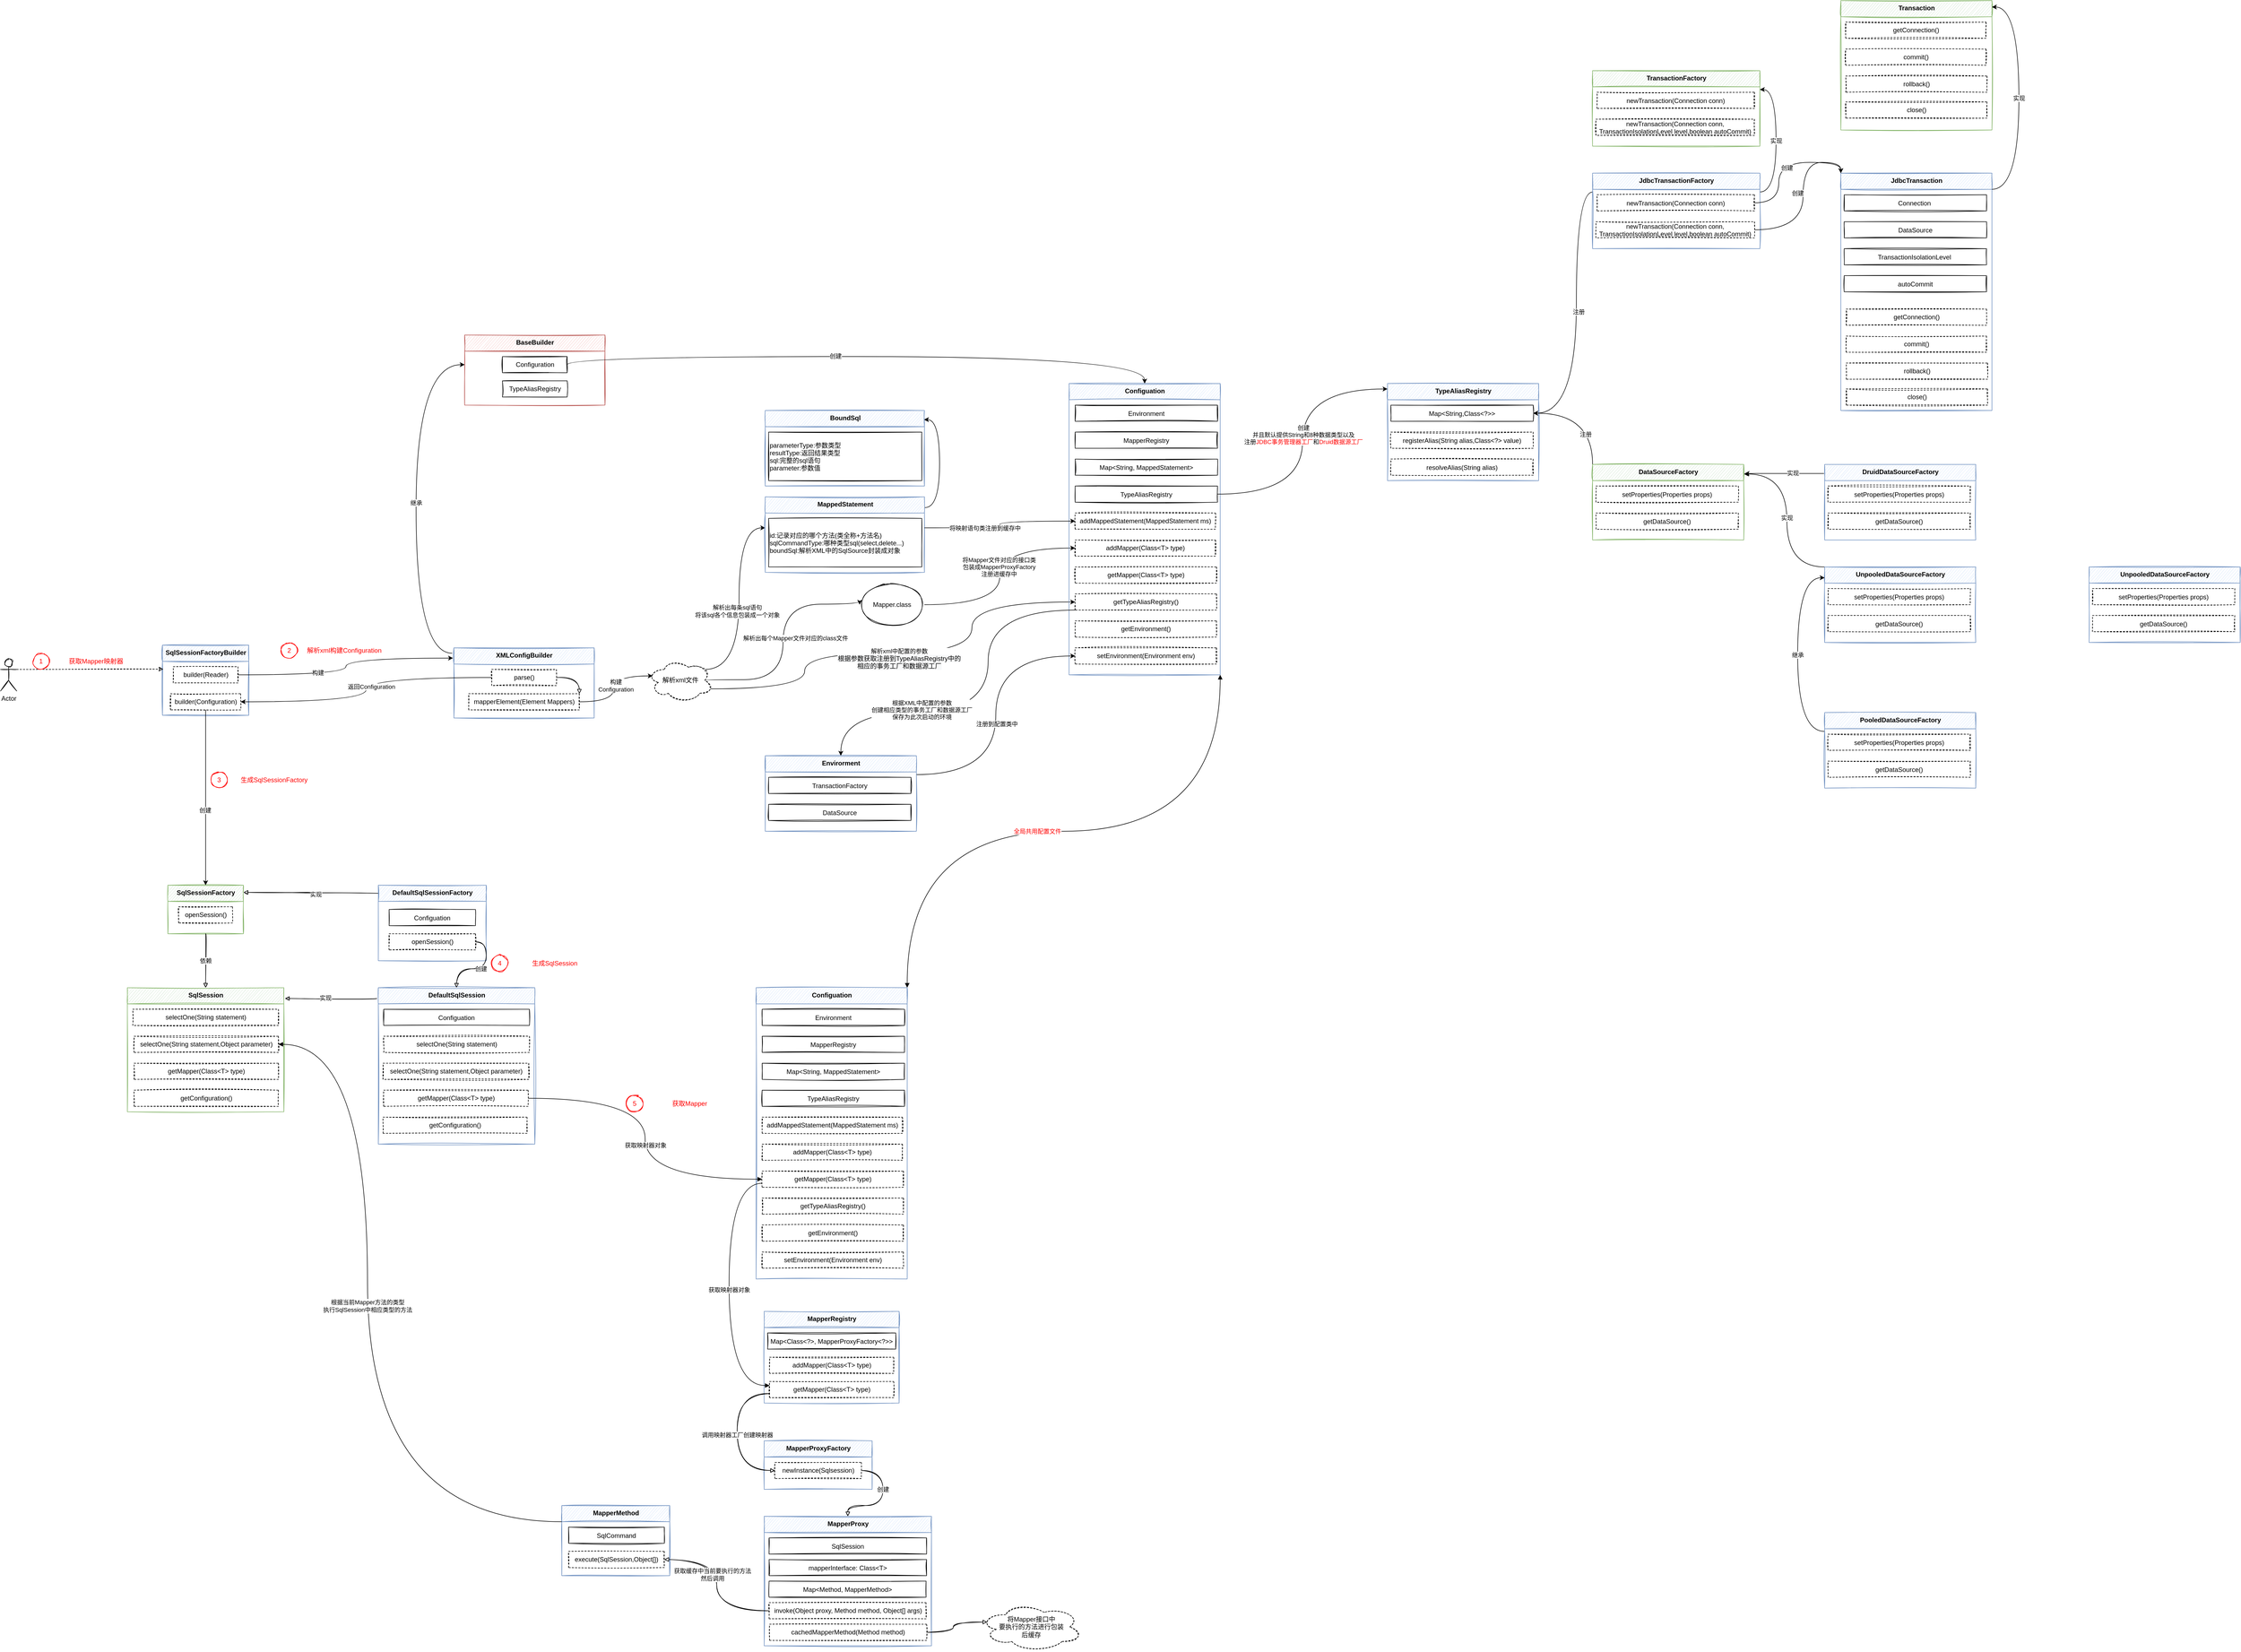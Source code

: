 <mxfile version="20.3.0" type="device"><diagram id="73CBY77F9_s80eTkKbSi" name="第 1 页"><mxGraphModel dx="2500" dy="4525" grid="1" gridSize="10" guides="1" tooltips="1" connect="1" arrows="1" fold="1" page="1" pageScale="1" pageWidth="827" pageHeight="1169" math="0" shadow="0"><root><mxCell id="0"/><mxCell id="1" parent="0"/><mxCell id="fDco7IQjXJ5KDzT5b9S2-1" value="&lt;b&gt;XMLConfigBuilder&lt;/b&gt;" style="swimlane;fontStyle=1;align=center;verticalAlign=top;childLayout=stackLayout;horizontal=1;startSize=30;horizontalStack=0;resizeParent=1;resizeParentMax=0;resizeLast=0;collapsible=0;marginBottom=0;html=1;sketch=1;fillColor=#dae8fc;strokeColor=#6c8ebf;" parent="1" vertex="1"><mxGeometry x="160" y="-2230" width="260" height="130" as="geometry"/></mxCell><mxCell id="fDco7IQjXJ5KDzT5b9S2-2" value="" style="swimlane;fontStyle=1;align=center;verticalAlign=top;horizontal=1;startSize=0;collapsible=0;marginBottom=0;html=1;strokeColor=none;fillColor=none;sketch=1;" parent="fDco7IQjXJ5KDzT5b9S2-1" vertex="1"><mxGeometry y="30" width="260" height="100" as="geometry"/></mxCell><mxCell id="fDco7IQjXJ5KDzT5b9S2-3" style="edgeStyle=orthogonalEdgeStyle;curved=1;rounded=0;orthogonalLoop=1;jettySize=auto;html=1;exitX=1;exitY=0.5;exitDx=0;exitDy=0;entryX=1;entryY=0;entryDx=0;entryDy=0;endArrow=block;endFill=0;sketch=1;" parent="fDco7IQjXJ5KDzT5b9S2-2" source="fDco7IQjXJ5KDzT5b9S2-4" target="fDco7IQjXJ5KDzT5b9S2-5" edge="1"><mxGeometry relative="1" as="geometry"/></mxCell><mxCell id="fDco7IQjXJ5KDzT5b9S2-4" value="parse()" style="html=1;align=center;verticalAlign=middle;rotatable=0;sketch=1;dashed=1;fillColor=none;" parent="fDco7IQjXJ5KDzT5b9S2-2" vertex="1"><mxGeometry width="120" height="30" relative="1" as="geometry"><mxPoint x="70" y="10" as="offset"/></mxGeometry></mxCell><mxCell id="fDco7IQjXJ5KDzT5b9S2-5" value="mapperElement(Element Mappers)" style="html=1;align=center;verticalAlign=middle;rotatable=0;sketch=1;dashed=1;fillColor=none;" parent="fDco7IQjXJ5KDzT5b9S2-2" vertex="1"><mxGeometry x="27.5" y="55" width="205" height="30" as="geometry"/></mxCell><mxCell id="fDco7IQjXJ5KDzT5b9S2-6" value="&lt;b&gt;BaseBuilder&lt;/b&gt;" style="swimlane;fontStyle=1;align=center;verticalAlign=top;childLayout=stackLayout;horizontal=1;startSize=30;horizontalStack=0;resizeParent=1;resizeParentMax=0;resizeLast=0;collapsible=0;marginBottom=0;html=1;sketch=1;fillColor=#f8cecc;strokeColor=#b85450;" parent="1" vertex="1"><mxGeometry x="180" y="-2810" width="260" height="130" as="geometry"/></mxCell><mxCell id="fDco7IQjXJ5KDzT5b9S2-7" value="" style="swimlane;fontStyle=1;align=center;verticalAlign=top;horizontal=1;startSize=0;collapsible=0;marginBottom=0;html=1;strokeColor=none;fillColor=none;sketch=1;" parent="fDco7IQjXJ5KDzT5b9S2-6" vertex="1"><mxGeometry y="30" width="260" height="100" as="geometry"/></mxCell><mxCell id="fDco7IQjXJ5KDzT5b9S2-8" value="Configuration" style="html=1;align=center;verticalAlign=middle;rotatable=0;sketch=1;fillColor=none;" parent="fDco7IQjXJ5KDzT5b9S2-7" vertex="1"><mxGeometry width="120" height="30" relative="1" as="geometry"><mxPoint x="70" y="10" as="offset"/></mxGeometry></mxCell><mxCell id="fDco7IQjXJ5KDzT5b9S2-9" value="TypeAliasRegistry" style="html=1;align=center;verticalAlign=middle;rotatable=0;sketch=1;fillColor=none;" parent="fDco7IQjXJ5KDzT5b9S2-7" vertex="1"><mxGeometry x="70" y="55" width="120" height="30" as="geometry"/></mxCell><mxCell id="fDco7IQjXJ5KDzT5b9S2-17" style="edgeStyle=orthogonalEdgeStyle;curved=1;rounded=0;orthogonalLoop=1;jettySize=auto;html=1;exitX=0.88;exitY=0.25;exitDx=0;exitDy=0;exitPerimeter=0;entryX=0;entryY=0.25;entryDx=0;entryDy=0;" parent="1" source="fDco7IQjXJ5KDzT5b9S2-11" target="fDco7IQjXJ5KDzT5b9S2-14" edge="1"><mxGeometry relative="1" as="geometry"/></mxCell><mxCell id="fDco7IQjXJ5KDzT5b9S2-19" value="解析出每条sql语句&lt;br&gt;将该sql各个信息包装成一个对象" style="edgeLabel;html=1;align=center;verticalAlign=middle;resizable=0;points=[];" parent="fDco7IQjXJ5KDzT5b9S2-17" vertex="1" connectable="0"><mxGeometry x="-0.085" y="4" relative="1" as="geometry"><mxPoint as="offset"/></mxGeometry></mxCell><mxCell id="fDco7IQjXJ5KDzT5b9S2-18" style="edgeStyle=orthogonalEdgeStyle;curved=1;rounded=0;orthogonalLoop=1;jettySize=auto;html=1;exitX=0.875;exitY=0.5;exitDx=0;exitDy=0;exitPerimeter=0;entryX=0;entryY=0.5;entryDx=0;entryDy=0;" parent="1" source="fDco7IQjXJ5KDzT5b9S2-11" target="fDco7IQjXJ5KDzT5b9S2-16" edge="1"><mxGeometry relative="1" as="geometry"><Array as="points"><mxPoint x="770" y="-2171"/><mxPoint x="770" y="-2311"/></Array></mxGeometry></mxCell><mxCell id="fDco7IQjXJ5KDzT5b9S2-20" value="解析出每个Mapper文件对应的class文件" style="edgeLabel;html=1;align=center;verticalAlign=middle;resizable=0;points=[];" parent="fDco7IQjXJ5KDzT5b9S2-18" vertex="1" connectable="0"><mxGeometry x="-0.2" y="8" relative="1" as="geometry"><mxPoint x="31" y="-52" as="offset"/></mxGeometry></mxCell><mxCell id="rHQN0y3nXJZR5T8ffIIZ-2" style="edgeStyle=orthogonalEdgeStyle;curved=1;rounded=0;orthogonalLoop=1;jettySize=auto;html=1;exitX=0.96;exitY=0.7;exitDx=0;exitDy=0;exitPerimeter=0;entryX=0;entryY=0.5;entryDx=0;entryDy=0;" edge="1" parent="1" source="fDco7IQjXJ5KDzT5b9S2-11" target="fDco7IQjXJ5KDzT5b9S2-54"><mxGeometry relative="1" as="geometry"><Array as="points"><mxPoint x="810" y="-2154"/><mxPoint x="810" y="-2220"/><mxPoint x="1120" y="-2220"/><mxPoint x="1120" y="-2315"/></Array></mxGeometry></mxCell><mxCell id="rHQN0y3nXJZR5T8ffIIZ-3" value="解析xml中配置的参数&lt;br&gt;&lt;span style=&quot;font-size: 12px; background-color: rgb(248, 249, 250);&quot;&gt;根据参数获取注册&lt;/span&gt;&lt;span style=&quot;font-size: 12px; background-color: rgb(248, 249, 250);&quot;&gt;到TypeAliasRegistry中的&lt;br&gt;相应的事务工厂和数据源工厂&lt;/span&gt;" style="edgeLabel;html=1;align=center;verticalAlign=middle;resizable=0;points=[];" vertex="1" connectable="0" parent="rHQN0y3nXJZR5T8ffIIZ-2"><mxGeometry x="-0.334" y="11" relative="1" as="geometry"><mxPoint x="137" y="21" as="offset"/></mxGeometry></mxCell><mxCell id="fDco7IQjXJ5KDzT5b9S2-11" value="解析xml文件" style="ellipse;shape=cloud;whiteSpace=wrap;html=1;sketch=1;dashed=1;" parent="1" vertex="1"><mxGeometry x="520" y="-2210" width="120" height="80" as="geometry"/></mxCell><mxCell id="fDco7IQjXJ5KDzT5b9S2-12" value="构建&lt;br&gt;Configuration" style="edgeStyle=orthogonalEdgeStyle;rounded=0;orthogonalLoop=1;jettySize=auto;html=1;exitX=1;exitY=0.5;exitDx=0;exitDy=0;curved=1;entryX=0.07;entryY=0.4;entryDx=0;entryDy=0;entryPerimeter=0;" parent="1" source="fDco7IQjXJ5KDzT5b9S2-5" target="fDco7IQjXJ5KDzT5b9S2-11" edge="1"><mxGeometry x="0.02" y="-4" relative="1" as="geometry"><mxPoint as="offset"/></mxGeometry></mxCell><mxCell id="fDco7IQjXJ5KDzT5b9S2-35" style="edgeStyle=orthogonalEdgeStyle;curved=1;rounded=0;orthogonalLoop=1;jettySize=auto;html=1;exitX=1.003;exitY=0.143;exitDx=0;exitDy=0;entryX=0.997;entryY=0.121;entryDx=0;entryDy=0;entryPerimeter=0;exitPerimeter=0;" parent="1" source="fDco7IQjXJ5KDzT5b9S2-13" target="fDco7IQjXJ5KDzT5b9S2-32" edge="1"><mxGeometry relative="1" as="geometry"><Array as="points"><mxPoint x="1060" y="-2490"/><mxPoint x="1060" y="-2653"/></Array></mxGeometry></mxCell><mxCell id="fDco7IQjXJ5KDzT5b9S2-13" value="MappedStatement" style="swimlane;fontStyle=1;align=center;verticalAlign=top;childLayout=stackLayout;horizontal=1;startSize=30;horizontalStack=0;resizeParent=1;resizeParentMax=0;resizeLast=0;collapsible=0;marginBottom=0;html=1;sketch=1;fillColor=#dae8fc;strokeColor=#6c8ebf;" parent="1" vertex="1"><mxGeometry x="737" y="-2510" width="295" height="140" as="geometry"/></mxCell><mxCell id="fDco7IQjXJ5KDzT5b9S2-14" value="" style="swimlane;fontStyle=1;align=center;verticalAlign=top;horizontal=1;startSize=0;collapsible=0;marginBottom=0;html=1;strokeColor=none;fillColor=none;sketch=1;" parent="fDco7IQjXJ5KDzT5b9S2-13" vertex="1"><mxGeometry y="30" width="295" height="110" as="geometry"/></mxCell><mxCell id="fDco7IQjXJ5KDzT5b9S2-15" value="id:记录对应的哪个方法(类全称+方法名)&#10;sqlCommandType:哪种类型sql(select,delete...)&#10;boundSql:解析XML中的SqlSource封装成对象" style="fontStyle=0;sketch=1;align=left;fillColor=none;" parent="fDco7IQjXJ5KDzT5b9S2-14" vertex="1"><mxGeometry x="6.25" y="10" width="283.75" height="90" as="geometry"/></mxCell><mxCell id="fDco7IQjXJ5KDzT5b9S2-48" style="edgeStyle=orthogonalEdgeStyle;curved=1;rounded=0;orthogonalLoop=1;jettySize=auto;html=1;exitX=1;exitY=0.5;exitDx=0;exitDy=0;entryX=0;entryY=0.5;entryDx=0;entryDy=0;" parent="1" source="fDco7IQjXJ5KDzT5b9S2-16" target="fDco7IQjXJ5KDzT5b9S2-25" edge="1"><mxGeometry relative="1" as="geometry"/></mxCell><mxCell id="fDco7IQjXJ5KDzT5b9S2-53" value="将Mapper文件对应的接口类&lt;br&gt;包装成MapperProxyFactory&lt;br&gt;注册进缓存中" style="edgeLabel;html=1;align=center;verticalAlign=middle;resizable=0;points=[];" parent="fDco7IQjXJ5KDzT5b9S2-48" vertex="1" connectable="0"><mxGeometry x="-0.386" y="19" relative="1" as="geometry"><mxPoint x="20" y="-51" as="offset"/></mxGeometry></mxCell><mxCell id="fDco7IQjXJ5KDzT5b9S2-16" value="Mapper.class" style="ellipse;whiteSpace=wrap;html=1;sketch=1;" parent="1" vertex="1"><mxGeometry x="912" y="-2350" width="120" height="80" as="geometry"/></mxCell><mxCell id="fDco7IQjXJ5KDzT5b9S2-21" value="Configuation" style="swimlane;fontStyle=1;align=center;verticalAlign=top;childLayout=stackLayout;horizontal=1;startSize=30;horizontalStack=0;resizeParent=1;resizeParentMax=0;resizeLast=0;collapsible=0;marginBottom=0;html=1;sketch=1;fillColor=#dae8fc;strokeColor=#6c8ebf;" parent="1" vertex="1"><mxGeometry x="1300" y="-2720" width="280" height="540" as="geometry"/></mxCell><mxCell id="fDco7IQjXJ5KDzT5b9S2-22" value="" style="swimlane;fontStyle=1;align=center;verticalAlign=top;horizontal=1;startSize=0;collapsible=0;marginBottom=0;html=1;strokeColor=none;fillColor=none;sketch=1;" parent="fDco7IQjXJ5KDzT5b9S2-21" vertex="1"><mxGeometry y="30" width="280" height="510" as="geometry"/></mxCell><mxCell id="fDco7IQjXJ5KDzT5b9S2-23" value="Environment" style="fontStyle=0;sketch=1;fillColor=none;strokeColor=default;fillStyle=zigzag-line;" parent="fDco7IQjXJ5KDzT5b9S2-22" vertex="1"><mxGeometry x="11.25" y="10" width="263.75" height="30" as="geometry"/></mxCell><mxCell id="fDco7IQjXJ5KDzT5b9S2-24" value="MapperRegistry" style="fontStyle=0;sketch=1;fillColor=none;" parent="fDco7IQjXJ5KDzT5b9S2-22" vertex="1"><mxGeometry x="11.25" y="60" width="263.75" height="30" as="geometry"/></mxCell><mxCell id="fDco7IQjXJ5KDzT5b9S2-25" value="addMapper(Class&amp;lt;T&amp;gt; type)" style="html=1;align=center;verticalAlign=middle;rotatable=0;sketch=1;dashed=1;fillColor=none;" parent="fDco7IQjXJ5KDzT5b9S2-22" vertex="1"><mxGeometry x="11.25" y="260" width="260" height="30" as="geometry"/></mxCell><mxCell id="fDco7IQjXJ5KDzT5b9S2-26" value="addMappedStatement(MappedStatement ms)" style="html=1;align=center;verticalAlign=middle;rotatable=0;sketch=1;dashed=1;fillColor=none;" parent="fDco7IQjXJ5KDzT5b9S2-22" vertex="1"><mxGeometry x="11.25" y="210" width="260" height="30" as="geometry"/></mxCell><mxCell id="fDco7IQjXJ5KDzT5b9S2-27" value="getMapper(Class&amp;lt;T&amp;gt; type)" style="html=1;align=center;verticalAlign=middle;rotatable=0;sketch=1;dashed=1;fillColor=none;" parent="fDco7IQjXJ5KDzT5b9S2-22" vertex="1"><mxGeometry x="11.25" y="310" width="261.87" height="30" as="geometry"/></mxCell><mxCell id="fDco7IQjXJ5KDzT5b9S2-28" value="Map&lt;String, MappedStatement&gt;" style="fontStyle=0;sketch=1;fillColor=none;" parent="fDco7IQjXJ5KDzT5b9S2-22" vertex="1"><mxGeometry x="11.25" y="110" width="263.75" height="30" as="geometry"/></mxCell><mxCell id="fDco7IQjXJ5KDzT5b9S2-29" value="TypeAliasRegistry" style="fontStyle=0;sketch=1;fillStyle=zigzag-line;fillColor=none;strokeColor=default;" parent="fDco7IQjXJ5KDzT5b9S2-22" vertex="1"><mxGeometry x="11.25" y="160" width="263.75" height="30" as="geometry"/></mxCell><mxCell id="fDco7IQjXJ5KDzT5b9S2-54" value="getTypeAliasRegistry()" style="html=1;align=center;verticalAlign=middle;rotatable=0;sketch=1;dashed=1;fillColor=none;" parent="fDco7IQjXJ5KDzT5b9S2-22" vertex="1"><mxGeometry x="11.25" y="360" width="261.87" height="30" as="geometry"/></mxCell><mxCell id="fDco7IQjXJ5KDzT5b9S2-55" value="getEnvironment()" style="html=1;align=center;verticalAlign=middle;rotatable=0;sketch=1;dashed=1;fillColor=none;" parent="fDco7IQjXJ5KDzT5b9S2-22" vertex="1"><mxGeometry x="11.25" y="410" width="261.87" height="30" as="geometry"/></mxCell><mxCell id="fDco7IQjXJ5KDzT5b9S2-56" value="setEnvironment(Environment env)" style="html=1;align=center;verticalAlign=middle;rotatable=0;sketch=1;dashed=1;fillColor=none;" parent="fDco7IQjXJ5KDzT5b9S2-22" vertex="1"><mxGeometry x="11.25" y="460" width="261.87" height="30" as="geometry"/></mxCell><mxCell id="fDco7IQjXJ5KDzT5b9S2-30" value="继承" style="edgeStyle=orthogonalEdgeStyle;curved=1;rounded=0;orthogonalLoop=1;jettySize=auto;html=1;exitX=-0.012;exitY=0.077;exitDx=0;exitDy=0;entryX=0;entryY=0.25;entryDx=0;entryDy=0;exitPerimeter=0;" parent="1" source="fDco7IQjXJ5KDzT5b9S2-1" target="fDco7IQjXJ5KDzT5b9S2-7" edge="1"><mxGeometry relative="1" as="geometry"><Array as="points"><mxPoint x="90" y="-2220"/><mxPoint x="90" y="-2755"/></Array></mxGeometry></mxCell><mxCell id="fDco7IQjXJ5KDzT5b9S2-32" value="BoundSql" style="swimlane;fontStyle=1;align=center;verticalAlign=top;childLayout=stackLayout;horizontal=1;startSize=30;horizontalStack=0;resizeParent=1;resizeParentMax=0;resizeLast=0;collapsible=0;marginBottom=0;html=1;sketch=1;fillColor=#dae8fc;strokeColor=#6c8ebf;" parent="1" vertex="1"><mxGeometry x="737" y="-2670" width="295" height="140" as="geometry"/></mxCell><mxCell id="fDco7IQjXJ5KDzT5b9S2-33" value="" style="swimlane;fontStyle=1;align=center;verticalAlign=top;horizontal=1;startSize=0;collapsible=0;marginBottom=0;html=1;strokeColor=none;fillColor=none;sketch=1;" parent="fDco7IQjXJ5KDzT5b9S2-32" vertex="1"><mxGeometry y="30" width="295" height="110" as="geometry"/></mxCell><mxCell id="fDco7IQjXJ5KDzT5b9S2-34" value="parameterType:参数类型&#10;resultType:返回结果类型&#10;sql:完整的sql语句&#10;parameter:参数值" style="fontStyle=0;sketch=1;align=left;fillColor=none;strokeColor=default;fillStyle=zigzag-line;" parent="fDco7IQjXJ5KDzT5b9S2-33" vertex="1"><mxGeometry x="6.25" y="10" width="283.75" height="90" as="geometry"/></mxCell><mxCell id="fDco7IQjXJ5KDzT5b9S2-39" style="edgeStyle=orthogonalEdgeStyle;curved=1;rounded=0;orthogonalLoop=1;jettySize=auto;html=1;exitX=1;exitY=0.5;exitDx=0;exitDy=0;entryX=0.5;entryY=0;entryDx=0;entryDy=0;" parent="1" source="fDco7IQjXJ5KDzT5b9S2-8" target="fDco7IQjXJ5KDzT5b9S2-21" edge="1"><mxGeometry relative="1" as="geometry"><Array as="points"><mxPoint x="370" y="-2770"/><mxPoint x="1440" y="-2770"/></Array></mxGeometry></mxCell><mxCell id="fDco7IQjXJ5KDzT5b9S2-40" value="创建" style="edgeLabel;html=1;align=center;verticalAlign=middle;resizable=0;points=[];" parent="fDco7IQjXJ5KDzT5b9S2-39" vertex="1" connectable="0"><mxGeometry x="-0.098" y="1" relative="1" as="geometry"><mxPoint as="offset"/></mxGeometry></mxCell><mxCell id="fDco7IQjXJ5KDzT5b9S2-41" value="TypeAliasRegistry" style="swimlane;fontStyle=1;align=center;verticalAlign=top;childLayout=stackLayout;horizontal=1;startSize=30;horizontalStack=0;resizeParent=1;resizeParentMax=0;resizeLast=0;collapsible=0;marginBottom=0;html=1;sketch=1;fillColor=#dae8fc;strokeColor=#6c8ebf;" parent="1" vertex="1"><mxGeometry x="1890" y="-2720" width="280" height="180" as="geometry"/></mxCell><mxCell id="fDco7IQjXJ5KDzT5b9S2-42" value="" style="swimlane;fontStyle=1;align=center;verticalAlign=top;horizontal=1;startSize=0;collapsible=0;marginBottom=0;html=1;strokeColor=none;fillColor=none;sketch=1;" parent="fDco7IQjXJ5KDzT5b9S2-41" vertex="1"><mxGeometry y="30" width="280" height="150" as="geometry"/></mxCell><mxCell id="fDco7IQjXJ5KDzT5b9S2-43" value="Map&lt;String,Class&lt;?&gt;&gt;" style="fontStyle=0;sketch=1;fillColor=none;strokeColor=default;fillStyle=zigzag-line;" parent="fDco7IQjXJ5KDzT5b9S2-42" vertex="1"><mxGeometry x="6.25" y="10" width="263.75" height="30" as="geometry"/></mxCell><mxCell id="fDco7IQjXJ5KDzT5b9S2-44" value="registerAlias(String alias,Class&lt;?&gt; value)" style="fontStyle=0;sketch=1;fillColor=none;strokeColor=default;fillStyle=zigzag-line;dashed=1;" parent="fDco7IQjXJ5KDzT5b9S2-42" vertex="1"><mxGeometry x="6.25" y="60" width="263.75" height="30" as="geometry"/></mxCell><mxCell id="fDco7IQjXJ5KDzT5b9S2-45" value="resolveAlias(String alias)" style="fontStyle=0;sketch=1;fillColor=none;strokeColor=default;fillStyle=zigzag-line;dashed=1;" parent="fDco7IQjXJ5KDzT5b9S2-42" vertex="1"><mxGeometry x="6.25" y="110" width="263.75" height="30" as="geometry"/></mxCell><mxCell id="fDco7IQjXJ5KDzT5b9S2-46" style="edgeStyle=orthogonalEdgeStyle;curved=1;rounded=0;orthogonalLoop=1;jettySize=auto;html=1;exitX=1;exitY=0.5;exitDx=0;exitDy=0;entryX=0;entryY=0.056;entryDx=0;entryDy=0;entryPerimeter=0;" parent="1" source="fDco7IQjXJ5KDzT5b9S2-29" target="fDco7IQjXJ5KDzT5b9S2-41" edge="1"><mxGeometry relative="1" as="geometry"/></mxCell><mxCell id="fDco7IQjXJ5KDzT5b9S2-47" value="创建&lt;br&gt;并且默认提供String和8种数据类型以及&lt;br&gt;注册&lt;font color=&quot;#ff0000&quot;&gt;JDBC事务管理器工厂&lt;/font&gt;和&lt;font color=&quot;#ff0000&quot;&gt;Druid数据源工厂&lt;/font&gt;" style="edgeLabel;html=1;align=center;verticalAlign=middle;resizable=0;points=[];" parent="fDco7IQjXJ5KDzT5b9S2-46" vertex="1" connectable="0"><mxGeometry x="-0.11" y="-1" relative="1" as="geometry"><mxPoint y="-41" as="offset"/></mxGeometry></mxCell><mxCell id="fDco7IQjXJ5KDzT5b9S2-51" style="edgeStyle=orthogonalEdgeStyle;curved=1;rounded=0;orthogonalLoop=1;jettySize=auto;html=1;exitX=1;exitY=0.25;exitDx=0;exitDy=0;entryX=0;entryY=0.5;entryDx=0;entryDy=0;" parent="1" source="fDco7IQjXJ5KDzT5b9S2-14" target="fDco7IQjXJ5KDzT5b9S2-26" edge="1"><mxGeometry relative="1" as="geometry"/></mxCell><mxCell id="fDco7IQjXJ5KDzT5b9S2-52" value="将映射语句类注册到缓存中" style="edgeLabel;html=1;align=center;verticalAlign=middle;resizable=0;points=[];" parent="fDco7IQjXJ5KDzT5b9S2-51" vertex="1" connectable="0"><mxGeometry x="-0.232" y="1" relative="1" as="geometry"><mxPoint y="1" as="offset"/></mxGeometry></mxCell><mxCell id="fDco7IQjXJ5KDzT5b9S2-63" style="edgeStyle=orthogonalEdgeStyle;curved=1;rounded=0;orthogonalLoop=1;jettySize=auto;html=1;exitX=1;exitY=0.25;exitDx=0;exitDy=0;entryX=0;entryY=0.5;entryDx=0;entryDy=0;" parent="1" source="fDco7IQjXJ5KDzT5b9S2-57" target="fDco7IQjXJ5KDzT5b9S2-56" edge="1"><mxGeometry relative="1" as="geometry"/></mxCell><mxCell id="fDco7IQjXJ5KDzT5b9S2-64" value="注册到配置类中" style="edgeLabel;html=1;align=center;verticalAlign=middle;resizable=0;points=[];" parent="fDco7IQjXJ5KDzT5b9S2-63" vertex="1" connectable="0"><mxGeometry x="-0.062" y="-2" relative="1" as="geometry"><mxPoint as="offset"/></mxGeometry></mxCell><mxCell id="fDco7IQjXJ5KDzT5b9S2-57" value="Envirorment" style="swimlane;fontStyle=1;align=center;verticalAlign=top;childLayout=stackLayout;horizontal=1;startSize=30;horizontalStack=0;resizeParent=1;resizeParentMax=0;resizeLast=0;collapsible=0;marginBottom=0;html=1;sketch=1;fillColor=#dae8fc;strokeColor=#6c8ebf;" parent="1" vertex="1"><mxGeometry x="737" y="-2030" width="280" height="140" as="geometry"/></mxCell><mxCell id="fDco7IQjXJ5KDzT5b9S2-58" value="" style="swimlane;fontStyle=1;align=center;verticalAlign=top;horizontal=1;startSize=0;collapsible=0;marginBottom=0;html=1;strokeColor=none;fillColor=none;sketch=1;" parent="fDco7IQjXJ5KDzT5b9S2-57" vertex="1"><mxGeometry y="30" width="280" height="110" as="geometry"/></mxCell><mxCell id="fDco7IQjXJ5KDzT5b9S2-59" value="TransactionFactory" style="fontStyle=0;sketch=1;fillColor=none;strokeColor=default;fillStyle=zigzag-line;" parent="fDco7IQjXJ5KDzT5b9S2-58" vertex="1"><mxGeometry x="6.25" y="10" width="263.75" height="30" as="geometry"/></mxCell><mxCell id="fDco7IQjXJ5KDzT5b9S2-60" value="DataSource" style="fontStyle=0;sketch=1;fillColor=none;strokeColor=default;fillStyle=zigzag-line;" parent="fDco7IQjXJ5KDzT5b9S2-58" vertex="1"><mxGeometry x="6.25" y="60" width="263.75" height="30" as="geometry"/></mxCell><mxCell id="fDco7IQjXJ5KDzT5b9S2-65" value="TransactionFactory" style="swimlane;fontStyle=1;align=center;verticalAlign=top;childLayout=stackLayout;horizontal=1;startSize=30;horizontalStack=0;resizeParent=1;resizeParentMax=0;resizeLast=0;collapsible=0;marginBottom=0;html=1;sketch=1;fillColor=#d5e8d4;strokeColor=#82b366;" parent="1" vertex="1"><mxGeometry x="2270" y="-3300" width="310" height="140" as="geometry"/></mxCell><mxCell id="fDco7IQjXJ5KDzT5b9S2-66" value="" style="swimlane;fontStyle=1;align=center;verticalAlign=top;horizontal=1;startSize=0;collapsible=0;marginBottom=0;html=1;strokeColor=none;fillColor=none;sketch=1;" parent="fDco7IQjXJ5KDzT5b9S2-65" vertex="1"><mxGeometry y="30" width="310" height="110" as="geometry"/></mxCell><mxCell id="fDco7IQjXJ5KDzT5b9S2-67" value="newTransaction(Connection conn)" style="fontStyle=0;sketch=1;fillColor=none;strokeColor=default;fillStyle=zigzag-line;dashed=1;" parent="fDco7IQjXJ5KDzT5b9S2-66" vertex="1"><mxGeometry x="8.13" y="10" width="291.87" height="30" as="geometry"/></mxCell><mxCell id="fDco7IQjXJ5KDzT5b9S2-68" value="newTransaction(Connection conn,&#10;TransactionIsolationLevel level,boolean autoCommit)" style="fontStyle=0;sketch=1;fillColor=none;strokeColor=default;fillStyle=zigzag-line;dashed=1;" parent="fDco7IQjXJ5KDzT5b9S2-66" vertex="1"><mxGeometry x="6.25" y="60" width="293.75" height="30" as="geometry"/></mxCell><mxCell id="rHQN0y3nXJZR5T8ffIIZ-6" style="edgeStyle=orthogonalEdgeStyle;curved=1;rounded=0;orthogonalLoop=1;jettySize=auto;html=1;exitX=0;exitY=0;exitDx=0;exitDy=0;entryX=1;entryY=0.5;entryDx=0;entryDy=0;" edge="1" parent="1" source="fDco7IQjXJ5KDzT5b9S2-69" target="fDco7IQjXJ5KDzT5b9S2-43"><mxGeometry relative="1" as="geometry"/></mxCell><mxCell id="rHQN0y3nXJZR5T8ffIIZ-7" value="注册" style="edgeLabel;html=1;align=center;verticalAlign=middle;resizable=0;points=[];" vertex="1" connectable="0" parent="rHQN0y3nXJZR5T8ffIIZ-6"><mxGeometry x="-0.452" y="13" relative="1" as="geometry"><mxPoint as="offset"/></mxGeometry></mxCell><mxCell id="fDco7IQjXJ5KDzT5b9S2-69" value="DataSourceFactory" style="swimlane;fontStyle=1;align=center;verticalAlign=top;childLayout=stackLayout;horizontal=1;startSize=30;horizontalStack=0;resizeParent=1;resizeParentMax=0;resizeLast=0;collapsible=0;marginBottom=0;html=1;sketch=1;fillColor=#d5e8d4;strokeColor=#82b366;" parent="1" vertex="1"><mxGeometry x="2270" y="-2570" width="280" height="140" as="geometry"/></mxCell><mxCell id="fDco7IQjXJ5KDzT5b9S2-70" value="" style="swimlane;fontStyle=1;align=center;verticalAlign=top;horizontal=1;startSize=0;collapsible=0;marginBottom=0;html=1;strokeColor=none;fillColor=none;sketch=1;" parent="fDco7IQjXJ5KDzT5b9S2-69" vertex="1"><mxGeometry y="30" width="280" height="110" as="geometry"/></mxCell><mxCell id="fDco7IQjXJ5KDzT5b9S2-71" value="setProperties(Properties props)" style="fontStyle=0;sketch=1;fillColor=none;strokeColor=default;fillStyle=zigzag-line;dashed=1;" parent="fDco7IQjXJ5KDzT5b9S2-70" vertex="1"><mxGeometry x="6.25" y="10" width="263.75" height="30" as="geometry"/></mxCell><mxCell id="fDco7IQjXJ5KDzT5b9S2-72" value="getDataSource()" style="fontStyle=0;sketch=1;fillColor=none;strokeColor=default;fillStyle=zigzag-line;dashed=1;" parent="fDco7IQjXJ5KDzT5b9S2-70" vertex="1"><mxGeometry x="6.25" y="60" width="263.75" height="30" as="geometry"/></mxCell><mxCell id="fDco7IQjXJ5KDzT5b9S2-108" value="实现" style="edgeStyle=orthogonalEdgeStyle;curved=1;rounded=0;orthogonalLoop=1;jettySize=auto;html=1;exitX=1;exitY=0.25;exitDx=0;exitDy=0;entryX=1;entryY=0.25;entryDx=0;entryDy=0;" parent="1" source="fDco7IQjXJ5KDzT5b9S2-73" target="fDco7IQjXJ5KDzT5b9S2-65" edge="1"><mxGeometry relative="1" as="geometry"><Array as="points"><mxPoint x="2610" y="-3075"/><mxPoint x="2610" y="-3265"/></Array></mxGeometry></mxCell><mxCell id="fDco7IQjXJ5KDzT5b9S2-111" style="edgeStyle=orthogonalEdgeStyle;curved=1;rounded=0;orthogonalLoop=1;jettySize=auto;html=1;exitX=0;exitY=0.25;exitDx=0;exitDy=0;entryX=1;entryY=0.5;entryDx=0;entryDy=0;" parent="1" source="fDco7IQjXJ5KDzT5b9S2-73" target="fDco7IQjXJ5KDzT5b9S2-43" edge="1"><mxGeometry relative="1" as="geometry"><Array as="points"><mxPoint x="2240" y="-3075"/><mxPoint x="2240" y="-2665"/></Array></mxGeometry></mxCell><mxCell id="fDco7IQjXJ5KDzT5b9S2-113" value="注册" style="edgeLabel;html=1;align=center;verticalAlign=middle;resizable=0;points=[];" parent="fDco7IQjXJ5KDzT5b9S2-111" vertex="1" connectable="0"><mxGeometry x="-0.031" y="4" relative="1" as="geometry"><mxPoint as="offset"/></mxGeometry></mxCell><mxCell id="fDco7IQjXJ5KDzT5b9S2-73" value="JdbcTransactionFactory" style="swimlane;fontStyle=1;align=center;verticalAlign=top;childLayout=stackLayout;horizontal=1;startSize=30;horizontalStack=0;resizeParent=1;resizeParentMax=0;resizeLast=0;collapsible=0;marginBottom=0;html=1;sketch=1;fillColor=#dae8fc;strokeColor=#6c8ebf;" parent="1" vertex="1"><mxGeometry x="2270" y="-3110" width="310" height="140" as="geometry"/></mxCell><mxCell id="fDco7IQjXJ5KDzT5b9S2-74" value="" style="swimlane;fontStyle=1;align=center;verticalAlign=top;horizontal=1;startSize=0;collapsible=0;marginBottom=0;html=1;strokeColor=none;fillColor=none;sketch=1;" parent="fDco7IQjXJ5KDzT5b9S2-73" vertex="1"><mxGeometry y="30" width="310" height="110" as="geometry"/></mxCell><mxCell id="fDco7IQjXJ5KDzT5b9S2-75" value="newTransaction(Connection conn)" style="fontStyle=0;sketch=1;fillColor=none;strokeColor=default;fillStyle=zigzag-line;dashed=1;" parent="fDco7IQjXJ5KDzT5b9S2-74" vertex="1"><mxGeometry x="8.13" y="10" width="291.87" height="30" as="geometry"/></mxCell><mxCell id="fDco7IQjXJ5KDzT5b9S2-76" value="newTransaction(Connection conn,&#10;TransactionIsolationLevel level,boolean autoCommit)" style="fontStyle=0;sketch=1;fillColor=none;strokeColor=default;fillStyle=zigzag-line;dashed=1;" parent="fDco7IQjXJ5KDzT5b9S2-74" vertex="1"><mxGeometry x="6.25" y="60" width="293.75" height="30" as="geometry"/></mxCell><mxCell id="rHQN0y3nXJZR5T8ffIIZ-18" style="edgeStyle=orthogonalEdgeStyle;curved=1;rounded=0;orthogonalLoop=1;jettySize=auto;html=1;exitX=-0.004;exitY=0.12;exitDx=0;exitDy=0;entryX=1.006;entryY=0.12;entryDx=0;entryDy=0;entryPerimeter=0;exitPerimeter=0;" edge="1" parent="1" source="fDco7IQjXJ5KDzT5b9S2-77" target="fDco7IQjXJ5KDzT5b9S2-69"><mxGeometry relative="1" as="geometry"/></mxCell><mxCell id="rHQN0y3nXJZR5T8ffIIZ-24" value="实现" style="edgeLabel;html=1;align=center;verticalAlign=middle;resizable=0;points=[];" vertex="1" connectable="0" parent="rHQN0y3nXJZR5T8ffIIZ-18"><mxGeometry x="-0.213" y="-1" relative="1" as="geometry"><mxPoint as="offset"/></mxGeometry></mxCell><mxCell id="fDco7IQjXJ5KDzT5b9S2-77" value="DruidDataSourceFactory" style="swimlane;fontStyle=1;align=center;verticalAlign=top;childLayout=stackLayout;horizontal=1;startSize=30;horizontalStack=0;resizeParent=1;resizeParentMax=0;resizeLast=0;collapsible=0;marginBottom=0;html=1;sketch=1;fillColor=#dae8fc;strokeColor=#6c8ebf;" parent="1" vertex="1"><mxGeometry x="2700" y="-2570" width="280" height="140" as="geometry"/></mxCell><mxCell id="fDco7IQjXJ5KDzT5b9S2-78" value="" style="swimlane;fontStyle=1;align=center;verticalAlign=top;horizontal=1;startSize=0;collapsible=0;marginBottom=0;html=1;strokeColor=none;fillColor=none;sketch=1;" parent="fDco7IQjXJ5KDzT5b9S2-77" vertex="1"><mxGeometry y="30" width="280" height="110" as="geometry"/></mxCell><mxCell id="fDco7IQjXJ5KDzT5b9S2-79" value="setProperties(Properties props)" style="fontStyle=0;sketch=1;fillColor=none;strokeColor=default;fillStyle=zigzag-line;dashed=1;" parent="fDco7IQjXJ5KDzT5b9S2-78" vertex="1"><mxGeometry x="6.25" y="10" width="263.75" height="30" as="geometry"/></mxCell><mxCell id="fDco7IQjXJ5KDzT5b9S2-80" value="getDataSource()" style="fontStyle=0;sketch=1;fillColor=none;strokeColor=default;fillStyle=zigzag-line;dashed=1;" parent="fDco7IQjXJ5KDzT5b9S2-78" vertex="1"><mxGeometry x="6.25" y="60" width="263.75" height="30" as="geometry"/></mxCell><mxCell id="fDco7IQjXJ5KDzT5b9S2-83" value="JdbcTransaction" style="swimlane;fontStyle=1;align=center;verticalAlign=top;childLayout=stackLayout;horizontal=1;startSize=30;horizontalStack=0;resizeParent=1;resizeParentMax=0;resizeLast=0;collapsible=0;marginBottom=0;html=1;sketch=1;fillColor=#dae8fc;strokeColor=#6c8ebf;" parent="1" vertex="1"><mxGeometry x="2730" y="-3110" width="280" height="440" as="geometry"/></mxCell><mxCell id="fDco7IQjXJ5KDzT5b9S2-84" value="" style="swimlane;fontStyle=1;align=center;verticalAlign=top;horizontal=1;startSize=0;collapsible=0;marginBottom=0;html=1;strokeColor=none;fillColor=none;sketch=1;" parent="fDco7IQjXJ5KDzT5b9S2-83" vertex="1"><mxGeometry y="30" width="280" height="410" as="geometry"/></mxCell><mxCell id="fDco7IQjXJ5KDzT5b9S2-85" value="Connection " style="fontStyle=0;sketch=1;fillColor=none;strokeColor=default;fillStyle=zigzag-line;" parent="fDco7IQjXJ5KDzT5b9S2-84" vertex="1"><mxGeometry x="6.25" y="10" width="263.75" height="30" as="geometry"/></mxCell><mxCell id="fDco7IQjXJ5KDzT5b9S2-86" value="DataSource" style="fontStyle=0;sketch=1;fillColor=none;" parent="fDco7IQjXJ5KDzT5b9S2-84" vertex="1"><mxGeometry x="6.25" y="60" width="263.75" height="30" as="geometry"/></mxCell><mxCell id="fDco7IQjXJ5KDzT5b9S2-87" value="getConnection()" style="html=1;align=center;verticalAlign=middle;rotatable=0;sketch=1;dashed=1;fillColor=none;" parent="fDco7IQjXJ5KDzT5b9S2-84" vertex="1"><mxGeometry x="10" y="222" width="260" height="30" as="geometry"/></mxCell><mxCell id="fDco7IQjXJ5KDzT5b9S2-88" value="commit()" style="html=1;align=center;verticalAlign=middle;rotatable=0;sketch=1;dashed=1;fillColor=none;" parent="fDco7IQjXJ5KDzT5b9S2-84" vertex="1"><mxGeometry x="10" y="272" width="260" height="30" as="geometry"/></mxCell><mxCell id="fDco7IQjXJ5KDzT5b9S2-89" value="rollback()" style="html=1;align=center;verticalAlign=middle;rotatable=0;sketch=1;dashed=1;fillColor=none;" parent="fDco7IQjXJ5KDzT5b9S2-84" vertex="1"><mxGeometry x="10.0" y="322" width="261.87" height="30" as="geometry"/></mxCell><mxCell id="fDco7IQjXJ5KDzT5b9S2-90" value="TransactionIsolationLevel " style="fontStyle=0;sketch=1;fillColor=none;" parent="fDco7IQjXJ5KDzT5b9S2-84" vertex="1"><mxGeometry x="6.25" y="110" width="263.75" height="30" as="geometry"/></mxCell><mxCell id="fDco7IQjXJ5KDzT5b9S2-91" value="autoCommit" style="fontStyle=0;sketch=1;fillStyle=zigzag-line;fillColor=none;strokeColor=default;" parent="fDco7IQjXJ5KDzT5b9S2-84" vertex="1"><mxGeometry x="6.25" y="160" width="263.75" height="30" as="geometry"/></mxCell><mxCell id="fDco7IQjXJ5KDzT5b9S2-92" value="close()" style="html=1;align=center;verticalAlign=middle;rotatable=0;sketch=1;dashed=1;fillColor=none;" parent="fDco7IQjXJ5KDzT5b9S2-84" vertex="1"><mxGeometry x="10" y="370" width="261.87" height="30" as="geometry"/></mxCell><mxCell id="fDco7IQjXJ5KDzT5b9S2-94" value="创建" style="edgeStyle=orthogonalEdgeStyle;curved=1;rounded=0;orthogonalLoop=1;jettySize=auto;html=1;exitX=1;exitY=0.5;exitDx=0;exitDy=0;entryX=0;entryY=0;entryDx=0;entryDy=0;" parent="1" source="fDco7IQjXJ5KDzT5b9S2-75" target="fDco7IQjXJ5KDzT5b9S2-83" edge="1"><mxGeometry x="0.059" y="-10" relative="1" as="geometry"><Array as="points"><mxPoint x="2615" y="-3055"/><mxPoint x="2615" y="-3130"/><mxPoint x="2730" y="-3130"/></Array><mxPoint as="offset"/></mxGeometry></mxCell><mxCell id="fDco7IQjXJ5KDzT5b9S2-96" value="创建" style="edgeStyle=orthogonalEdgeStyle;curved=1;rounded=0;orthogonalLoop=1;jettySize=auto;html=1;exitX=1;exitY=0.5;exitDx=0;exitDy=0;entryX=0;entryY=0;entryDx=0;entryDy=0;" parent="1" source="fDco7IQjXJ5KDzT5b9S2-76" target="fDco7IQjXJ5KDzT5b9S2-83" edge="1"><mxGeometry x="0.04" y="10" relative="1" as="geometry"><Array as="points"><mxPoint x="2660" y="-3005"/><mxPoint x="2660" y="-3130"/><mxPoint x="2730" y="-3130"/></Array><mxPoint as="offset"/></mxGeometry></mxCell><mxCell id="fDco7IQjXJ5KDzT5b9S2-97" value="Transaction" style="swimlane;fontStyle=1;align=center;verticalAlign=top;childLayout=stackLayout;horizontal=1;startSize=30;horizontalStack=0;resizeParent=1;resizeParentMax=0;resizeLast=0;collapsible=0;marginBottom=0;html=1;sketch=1;fillColor=#d5e8d4;strokeColor=#82b366;" parent="1" vertex="1"><mxGeometry x="2730" y="-3430" width="280" height="240" as="geometry"/></mxCell><mxCell id="fDco7IQjXJ5KDzT5b9S2-98" value="" style="swimlane;fontStyle=1;align=center;verticalAlign=top;horizontal=1;startSize=0;collapsible=0;marginBottom=0;html=1;strokeColor=none;fillColor=none;sketch=1;" parent="fDco7IQjXJ5KDzT5b9S2-97" vertex="1"><mxGeometry y="30" width="280" height="210" as="geometry"/></mxCell><mxCell id="fDco7IQjXJ5KDzT5b9S2-101" value="getConnection()" style="html=1;align=center;verticalAlign=middle;rotatable=0;sketch=1;dashed=1;fillColor=none;" parent="fDco7IQjXJ5KDzT5b9S2-98" vertex="1"><mxGeometry x="9.07" y="10" width="260" height="30" as="geometry"/></mxCell><mxCell id="fDco7IQjXJ5KDzT5b9S2-102" value="commit()" style="html=1;align=center;verticalAlign=middle;rotatable=0;sketch=1;dashed=1;fillColor=none;" parent="fDco7IQjXJ5KDzT5b9S2-98" vertex="1"><mxGeometry x="9.07" y="60" width="260" height="30" as="geometry"/></mxCell><mxCell id="fDco7IQjXJ5KDzT5b9S2-103" value="rollback()" style="html=1;align=center;verticalAlign=middle;rotatable=0;sketch=1;dashed=1;fillColor=none;" parent="fDco7IQjXJ5KDzT5b9S2-98" vertex="1"><mxGeometry x="9.07" y="110" width="261.87" height="30" as="geometry"/></mxCell><mxCell id="fDco7IQjXJ5KDzT5b9S2-106" value="close()" style="html=1;align=center;verticalAlign=middle;rotatable=0;sketch=1;dashed=1;fillColor=none;" parent="fDco7IQjXJ5KDzT5b9S2-98" vertex="1"><mxGeometry x="9.07" y="158" width="261.87" height="30" as="geometry"/></mxCell><mxCell id="fDco7IQjXJ5KDzT5b9S2-107" value="实现" style="edgeStyle=orthogonalEdgeStyle;curved=1;rounded=0;orthogonalLoop=1;jettySize=auto;html=1;exitX=1;exitY=0;exitDx=0;exitDy=0;entryX=1;entryY=0.05;entryDx=0;entryDy=0;entryPerimeter=0;" parent="1" source="fDco7IQjXJ5KDzT5b9S2-84" target="fDco7IQjXJ5KDzT5b9S2-97" edge="1"><mxGeometry relative="1" as="geometry"><Array as="points"><mxPoint x="3060" y="-3080"/><mxPoint x="3060" y="-3418"/></Array></mxGeometry></mxCell><mxCell id="i8vUmpMp_9-NHayWGgGe-1" value="SqlSessionFactoryBuilder" style="swimlane;fontStyle=1;align=center;verticalAlign=top;childLayout=stackLayout;horizontal=1;startSize=30;horizontalStack=0;resizeParent=1;resizeParentMax=0;resizeLast=0;collapsible=0;marginBottom=0;html=1;sketch=1;fillColor=#dae8fc;strokeColor=#6c8ebf;" parent="1" vertex="1"><mxGeometry x="-380" y="-2235" width="160" height="130" as="geometry"/></mxCell><mxCell id="i8vUmpMp_9-NHayWGgGe-2" value="" style="swimlane;fontStyle=1;align=center;verticalAlign=top;horizontal=1;startSize=0;collapsible=0;marginBottom=0;html=1;strokeColor=none;fillColor=none;sketch=1;" parent="i8vUmpMp_9-NHayWGgGe-1" vertex="1"><mxGeometry y="30" width="160" height="100" as="geometry"/></mxCell><mxCell id="i8vUmpMp_9-NHayWGgGe-3" value="builder(Reader)" style="html=1;align=center;verticalAlign=middle;rotatable=0;sketch=1;dashed=1;fillColor=none;" parent="i8vUmpMp_9-NHayWGgGe-2" vertex="1"><mxGeometry width="120" height="30" relative="1" as="geometry"><mxPoint x="20" y="10" as="offset"/></mxGeometry></mxCell><mxCell id="i8vUmpMp_9-NHayWGgGe-4" value="builder(Configuration)" style="html=1;align=center;verticalAlign=middle;rotatable=0;sketch=1;dashed=1;fillColor=none;" parent="i8vUmpMp_9-NHayWGgGe-2" vertex="1"><mxGeometry x="15" y="60" width="130" height="30" as="geometry"/></mxCell><mxCell id="i8vUmpMp_9-NHayWGgGe-7" style="edgeStyle=orthogonalEdgeStyle;curved=1;rounded=0;orthogonalLoop=1;jettySize=auto;html=1;exitX=1;exitY=0.5;exitDx=0;exitDy=0;entryX=-0.006;entryY=0.146;entryDx=0;entryDy=0;entryPerimeter=0;fontColor=#FF0000;" parent="1" source="i8vUmpMp_9-NHayWGgGe-3" target="fDco7IQjXJ5KDzT5b9S2-1" edge="1"><mxGeometry relative="1" as="geometry"/></mxCell><mxCell id="i8vUmpMp_9-NHayWGgGe-9" value="&lt;font color=&quot;#000000&quot;&gt;构建&lt;/font&gt;" style="edgeLabel;html=1;align=center;verticalAlign=middle;resizable=0;points=[];fontColor=#FF0000;" parent="i8vUmpMp_9-NHayWGgGe-7" vertex="1" connectable="0"><mxGeometry x="-0.313" y="4" relative="1" as="geometry"><mxPoint as="offset"/></mxGeometry></mxCell><mxCell id="i8vUmpMp_9-NHayWGgGe-8" style="edgeStyle=orthogonalEdgeStyle;curved=1;rounded=0;orthogonalLoop=1;jettySize=auto;html=1;exitX=0;exitY=0.5;exitDx=0;exitDy=0;entryX=1;entryY=0.5;entryDx=0;entryDy=0;fontColor=#FF0000;" parent="1" source="fDco7IQjXJ5KDzT5b9S2-4" target="i8vUmpMp_9-NHayWGgGe-4" edge="1"><mxGeometry relative="1" as="geometry"/></mxCell><mxCell id="i8vUmpMp_9-NHayWGgGe-10" value="返回Configuration" style="edgeLabel;html=1;align=center;verticalAlign=middle;resizable=0;points=[];fontColor=#000000;" parent="i8vUmpMp_9-NHayWGgGe-8" vertex="1" connectable="0"><mxGeometry x="-0.023" y="9" relative="1" as="geometry"><mxPoint as="offset"/></mxGeometry></mxCell><mxCell id="i8vUmpMp_9-NHayWGgGe-66" value="SqlSessionFactory" style="swimlane;fontStyle=1;align=center;verticalAlign=top;childLayout=stackLayout;horizontal=1;startSize=30;horizontalStack=0;resizeParent=1;resizeParentMax=0;resizeLast=0;collapsible=0;marginBottom=0;html=1;sketch=1;fillColor=#d5e8d4;strokeColor=#82b366;" parent="1" vertex="1"><mxGeometry x="-370" y="-1790" width="140" height="90" as="geometry"/></mxCell><mxCell id="i8vUmpMp_9-NHayWGgGe-67" value="" style="swimlane;fontStyle=1;align=center;verticalAlign=top;horizontal=1;startSize=0;collapsible=0;marginBottom=0;html=1;strokeColor=none;fillColor=none;sketch=1;" parent="i8vUmpMp_9-NHayWGgGe-66" vertex="1"><mxGeometry y="30" width="140" height="60" as="geometry"/></mxCell><mxCell id="i8vUmpMp_9-NHayWGgGe-68" value="openSession()" style="html=1;align=center;verticalAlign=middle;rotatable=0;sketch=1;dashed=1;fillColor=none;" parent="i8vUmpMp_9-NHayWGgGe-67" vertex="1"><mxGeometry width="100" height="30" relative="1" as="geometry"><mxPoint x="20" y="10" as="offset"/></mxGeometry></mxCell><mxCell id="i8vUmpMp_9-NHayWGgGe-69" style="edgeStyle=orthogonalEdgeStyle;curved=1;rounded=0;sketch=1;orthogonalLoop=1;jettySize=auto;html=1;exitX=0;exitY=0.107;exitDx=0;exitDy=0;entryX=1.002;entryY=0.148;entryDx=0;entryDy=0;entryPerimeter=0;endArrow=block;endFill=1;exitPerimeter=0;" parent="1" source="i8vUmpMp_9-NHayWGgGe-71" target="i8vUmpMp_9-NHayWGgGe-66" edge="1"><mxGeometry relative="1" as="geometry"/></mxCell><mxCell id="i8vUmpMp_9-NHayWGgGe-70" value="实现" style="edgeLabel;html=1;align=center;verticalAlign=middle;resizable=0;points=[];" parent="i8vUmpMp_9-NHayWGgGe-69" vertex="1" connectable="0"><mxGeometry x="-0.074" y="2" relative="1" as="geometry"><mxPoint as="offset"/></mxGeometry></mxCell><mxCell id="i8vUmpMp_9-NHayWGgGe-71" value="DefaultSqlSessionFactory" style="swimlane;fontStyle=1;align=center;verticalAlign=top;childLayout=stackLayout;horizontal=1;startSize=30;horizontalStack=0;resizeParent=1;resizeParentMax=0;resizeLast=0;collapsible=0;marginBottom=0;html=1;sketch=1;fillColor=#dae8fc;strokeColor=#6c8ebf;" parent="1" vertex="1"><mxGeometry x="20" y="-1790" width="200" height="140" as="geometry"/></mxCell><mxCell id="i8vUmpMp_9-NHayWGgGe-72" value="" style="swimlane;fontStyle=1;align=center;verticalAlign=top;horizontal=1;startSize=0;collapsible=0;marginBottom=0;html=1;strokeColor=none;fillColor=none;sketch=1;" parent="i8vUmpMp_9-NHayWGgGe-71" vertex="1"><mxGeometry y="30" width="200" height="110" as="geometry"/></mxCell><mxCell id="i8vUmpMp_9-NHayWGgGe-73" value="openSession()" style="html=1;align=center;verticalAlign=middle;rotatable=0;sketch=1;dashed=1;fillColor=none;" parent="i8vUmpMp_9-NHayWGgGe-72" vertex="1"><mxGeometry width="160" height="30" relative="1" as="geometry"><mxPoint x="20" y="60" as="offset"/></mxGeometry></mxCell><mxCell id="i8vUmpMp_9-NHayWGgGe-74" value="Configuation" style="fontStyle=0;sketch=1;fillColor=none;" parent="i8vUmpMp_9-NHayWGgGe-72" vertex="1"><mxGeometry x="20" y="15" width="160" height="30" as="geometry"/></mxCell><mxCell id="i8vUmpMp_9-NHayWGgGe-75" value="SqlSession" style="swimlane;fontStyle=1;align=center;verticalAlign=top;childLayout=stackLayout;horizontal=1;startSize=30;horizontalStack=0;resizeParent=1;resizeParentMax=0;resizeLast=0;collapsible=0;marginBottom=0;html=1;sketch=1;fillColor=#d5e8d4;strokeColor=#82b366;" parent="1" vertex="1"><mxGeometry x="-445" y="-1600" width="290" height="230" as="geometry"/></mxCell><mxCell id="i8vUmpMp_9-NHayWGgGe-76" value="" style="swimlane;fontStyle=1;align=center;verticalAlign=top;horizontal=1;startSize=0;collapsible=0;marginBottom=0;html=1;strokeColor=none;fillColor=none;sketch=1;" parent="i8vUmpMp_9-NHayWGgGe-75" vertex="1"><mxGeometry y="30" width="290" height="200" as="geometry"/></mxCell><mxCell id="i8vUmpMp_9-NHayWGgGe-77" value="selectOne(String statement)" style="html=1;align=center;verticalAlign=middle;rotatable=0;sketch=1;dashed=1;fillColor=none;" parent="i8vUmpMp_9-NHayWGgGe-76" vertex="1"><mxGeometry width="270" height="30" relative="1" as="geometry"><mxPoint x="10" y="10" as="offset"/></mxGeometry></mxCell><mxCell id="i8vUmpMp_9-NHayWGgGe-78" value="selectOne(String statement,Object parameter)" style="html=1;align=center;verticalAlign=middle;rotatable=0;sketch=1;dashed=1;fillColor=none;" parent="i8vUmpMp_9-NHayWGgGe-76" vertex="1"><mxGeometry x="12.5" y="60" width="267.5" height="30" as="geometry"/></mxCell><mxCell id="i8vUmpMp_9-NHayWGgGe-79" value="getMapper(Class&amp;lt;T&amp;gt; type)" style="html=1;align=center;verticalAlign=middle;rotatable=0;sketch=1;dashed=1;fillColor=none;" parent="i8vUmpMp_9-NHayWGgGe-76" vertex="1"><mxGeometry x="12.5" y="110" width="267.5" height="30" as="geometry"/></mxCell><mxCell id="i8vUmpMp_9-NHayWGgGe-80" value="getConfiguration()" style="html=1;align=center;verticalAlign=middle;rotatable=0;sketch=1;dashed=1;fillColor=none;" parent="i8vUmpMp_9-NHayWGgGe-76" vertex="1"><mxGeometry x="12.5" y="160" width="267.5" height="30" as="geometry"/></mxCell><mxCell id="i8vUmpMp_9-NHayWGgGe-81" style="edgeStyle=orthogonalEdgeStyle;curved=1;rounded=0;sketch=1;orthogonalLoop=1;jettySize=auto;html=1;exitX=-0.01;exitY=0.069;exitDx=0;exitDy=0;entryX=1.007;entryY=0.087;entryDx=0;entryDy=0;entryPerimeter=0;endArrow=block;endFill=1;exitPerimeter=0;" parent="1" source="i8vUmpMp_9-NHayWGgGe-83" target="i8vUmpMp_9-NHayWGgGe-75" edge="1"><mxGeometry relative="1" as="geometry"/></mxCell><mxCell id="i8vUmpMp_9-NHayWGgGe-82" value="实现" style="edgeLabel;html=1;align=center;verticalAlign=middle;resizable=0;points=[];" parent="i8vUmpMp_9-NHayWGgGe-81" vertex="1" connectable="0"><mxGeometry x="0.118" y="-1" relative="1" as="geometry"><mxPoint as="offset"/></mxGeometry></mxCell><mxCell id="i8vUmpMp_9-NHayWGgGe-83" value="DefaultSqlSession" style="swimlane;fontStyle=1;align=center;verticalAlign=top;childLayout=stackLayout;horizontal=1;startSize=30;horizontalStack=0;resizeParent=1;resizeParentMax=0;resizeLast=0;collapsible=0;marginBottom=0;html=1;sketch=1;fillColor=#dae8fc;strokeColor=#6c8ebf;" parent="1" vertex="1"><mxGeometry x="20" y="-1600" width="290" height="290" as="geometry"/></mxCell><mxCell id="i8vUmpMp_9-NHayWGgGe-84" value="" style="swimlane;fontStyle=1;align=center;verticalAlign=top;horizontal=1;startSize=0;collapsible=0;marginBottom=0;html=1;strokeColor=none;fillColor=none;sketch=1;" parent="i8vUmpMp_9-NHayWGgGe-83" vertex="1"><mxGeometry y="30" width="290" height="260" as="geometry"/></mxCell><mxCell id="i8vUmpMp_9-NHayWGgGe-85" value="selectOne(String statement)" style="html=1;align=center;verticalAlign=middle;rotatable=0;sketch=1;dashed=1;fillColor=none;" parent="i8vUmpMp_9-NHayWGgGe-84" vertex="1"><mxGeometry width="270" height="30" relative="1" as="geometry"><mxPoint x="10" y="60" as="offset"/></mxGeometry></mxCell><mxCell id="i8vUmpMp_9-NHayWGgGe-86" value="selectOne(String statement,Object parameter)" style="html=1;align=center;verticalAlign=middle;rotatable=0;sketch=1;dashed=1;fillColor=none;" parent="i8vUmpMp_9-NHayWGgGe-84" vertex="1"><mxGeometry x="8.75" y="110" width="270" height="30" as="geometry"/></mxCell><mxCell id="i8vUmpMp_9-NHayWGgGe-87" value="getMapper(Class&amp;lt;T&amp;gt; type)" style="html=1;align=center;verticalAlign=middle;rotatable=0;sketch=1;dashed=1;fillColor=none;" parent="i8vUmpMp_9-NHayWGgGe-84" vertex="1"><mxGeometry x="10" y="160" width="267.5" height="30" as="geometry"/></mxCell><mxCell id="i8vUmpMp_9-NHayWGgGe-88" value="getConfiguration()" style="html=1;align=center;verticalAlign=middle;rotatable=0;sketch=1;dashed=1;fillColor=none;" parent="i8vUmpMp_9-NHayWGgGe-84" vertex="1"><mxGeometry x="8.75" y="210" width="266.87" height="30" as="geometry"/></mxCell><mxCell id="i8vUmpMp_9-NHayWGgGe-89" value="Configuation" style="fontStyle=0;sketch=1;fillColor=none;" parent="i8vUmpMp_9-NHayWGgGe-84" vertex="1"><mxGeometry x="10" y="10" width="270" height="30" as="geometry"/></mxCell><mxCell id="i8vUmpMp_9-NHayWGgGe-90" value="依赖" style="edgeStyle=orthogonalEdgeStyle;curved=1;rounded=0;sketch=1;orthogonalLoop=1;jettySize=auto;html=1;exitX=0.5;exitY=1;exitDx=0;exitDy=0;entryX=0.5;entryY=0;entryDx=0;entryDy=0;endArrow=block;endFill=1;" parent="1" source="i8vUmpMp_9-NHayWGgGe-67" target="i8vUmpMp_9-NHayWGgGe-75" edge="1"><mxGeometry relative="1" as="geometry"/></mxCell><mxCell id="i8vUmpMp_9-NHayWGgGe-91" value="创建" style="edgeStyle=orthogonalEdgeStyle;curved=1;rounded=0;sketch=1;orthogonalLoop=1;jettySize=auto;html=1;exitX=1;exitY=0.5;exitDx=0;exitDy=0;entryX=0.5;entryY=0;entryDx=0;entryDy=0;endArrow=block;endFill=1;" parent="1" source="i8vUmpMp_9-NHayWGgGe-73" target="i8vUmpMp_9-NHayWGgGe-83" edge="1"><mxGeometry relative="1" as="geometry"/></mxCell><mxCell id="i8vUmpMp_9-NHayWGgGe-92" style="edgeStyle=orthogonalEdgeStyle;curved=1;rounded=0;orthogonalLoop=1;jettySize=auto;html=1;exitX=0.5;exitY=1;exitDx=0;exitDy=0;entryX=0.5;entryY=0;entryDx=0;entryDy=0;fontColor=#000000;" parent="1" source="i8vUmpMp_9-NHayWGgGe-4" target="i8vUmpMp_9-NHayWGgGe-66" edge="1"><mxGeometry relative="1" as="geometry"/></mxCell><mxCell id="i8vUmpMp_9-NHayWGgGe-143" value="创建" style="edgeLabel;html=1;align=center;verticalAlign=middle;resizable=0;points=[];fontColor=#000000;" parent="i8vUmpMp_9-NHayWGgGe-92" vertex="1" connectable="0"><mxGeometry x="0.145" y="-1" relative="1" as="geometry"><mxPoint as="offset"/></mxGeometry></mxCell><mxCell id="i8vUmpMp_9-NHayWGgGe-107" style="edgeStyle=orthogonalEdgeStyle;curved=1;rounded=0;orthogonalLoop=1;jettySize=auto;html=1;exitX=1;exitY=0;exitDx=0;exitDy=0;entryX=1;entryY=1;entryDx=0;entryDy=0;fontColor=#000000;endArrow=block;endFill=1;startArrow=block;startFill=1;" parent="1" source="i8vUmpMp_9-NHayWGgGe-95" target="fDco7IQjXJ5KDzT5b9S2-22" edge="1"><mxGeometry relative="1" as="geometry"/></mxCell><mxCell id="XYGfAilHD4EqfL6B_-OP-16" value="全局共用配置文件" style="edgeLabel;html=1;align=center;verticalAlign=middle;resizable=0;points=[];fontColor=#FF0000;" parent="i8vUmpMp_9-NHayWGgGe-107" vertex="1" connectable="0"><mxGeometry x="-0.686" y="-46" relative="1" as="geometry"><mxPoint x="195" y="-108" as="offset"/></mxGeometry></mxCell><mxCell id="i8vUmpMp_9-NHayWGgGe-95" value="Configuation" style="swimlane;fontStyle=1;align=center;verticalAlign=top;childLayout=stackLayout;horizontal=1;startSize=30;horizontalStack=0;resizeParent=1;resizeParentMax=0;resizeLast=0;collapsible=0;marginBottom=0;html=1;sketch=1;fillColor=#dae8fc;strokeColor=#6c8ebf;" parent="1" vertex="1"><mxGeometry x="720" y="-1600" width="280" height="540" as="geometry"/></mxCell><mxCell id="i8vUmpMp_9-NHayWGgGe-96" value="" style="swimlane;fontStyle=1;align=center;verticalAlign=top;horizontal=1;startSize=0;collapsible=0;marginBottom=0;html=1;strokeColor=none;fillColor=none;sketch=1;" parent="i8vUmpMp_9-NHayWGgGe-95" vertex="1"><mxGeometry y="30" width="280" height="510" as="geometry"/></mxCell><mxCell id="i8vUmpMp_9-NHayWGgGe-97" value="Environment" style="fontStyle=0;sketch=1;fillColor=none;strokeColor=default;fillStyle=zigzag-line;" parent="i8vUmpMp_9-NHayWGgGe-96" vertex="1"><mxGeometry x="11.25" y="10" width="263.75" height="30" as="geometry"/></mxCell><mxCell id="i8vUmpMp_9-NHayWGgGe-98" value="MapperRegistry" style="fontStyle=0;sketch=1;fillColor=none;" parent="i8vUmpMp_9-NHayWGgGe-96" vertex="1"><mxGeometry x="11.25" y="60" width="263.75" height="30" as="geometry"/></mxCell><mxCell id="i8vUmpMp_9-NHayWGgGe-99" value="addMapper(Class&amp;lt;T&amp;gt; type)" style="html=1;align=center;verticalAlign=middle;rotatable=0;sketch=1;dashed=1;fillColor=none;" parent="i8vUmpMp_9-NHayWGgGe-96" vertex="1"><mxGeometry x="11.25" y="260" width="260" height="30" as="geometry"/></mxCell><mxCell id="i8vUmpMp_9-NHayWGgGe-100" value="addMappedStatement(MappedStatement ms)" style="html=1;align=center;verticalAlign=middle;rotatable=0;sketch=1;dashed=1;fillColor=none;" parent="i8vUmpMp_9-NHayWGgGe-96" vertex="1"><mxGeometry x="11.25" y="210" width="260" height="30" as="geometry"/></mxCell><mxCell id="i8vUmpMp_9-NHayWGgGe-101" value="getMapper(Class&amp;lt;T&amp;gt; type)" style="html=1;align=center;verticalAlign=middle;rotatable=0;sketch=1;dashed=1;fillColor=none;" parent="i8vUmpMp_9-NHayWGgGe-96" vertex="1"><mxGeometry x="11.25" y="310" width="261.87" height="30" as="geometry"/></mxCell><mxCell id="i8vUmpMp_9-NHayWGgGe-102" value="Map&lt;String, MappedStatement&gt;" style="fontStyle=0;sketch=1;fillColor=none;" parent="i8vUmpMp_9-NHayWGgGe-96" vertex="1"><mxGeometry x="11.25" y="110" width="263.75" height="30" as="geometry"/></mxCell><mxCell id="i8vUmpMp_9-NHayWGgGe-103" value="TypeAliasRegistry" style="fontStyle=0;sketch=1;fillStyle=zigzag-line;fillColor=none;strokeColor=default;" parent="i8vUmpMp_9-NHayWGgGe-96" vertex="1"><mxGeometry x="11.25" y="160" width="263.75" height="30" as="geometry"/></mxCell><mxCell id="i8vUmpMp_9-NHayWGgGe-104" value="getTypeAliasRegistry()" style="html=1;align=center;verticalAlign=middle;rotatable=0;sketch=1;dashed=1;fillColor=none;" parent="i8vUmpMp_9-NHayWGgGe-96" vertex="1"><mxGeometry x="11.25" y="360" width="261.87" height="30" as="geometry"/></mxCell><mxCell id="i8vUmpMp_9-NHayWGgGe-105" value="getEnvironment()" style="html=1;align=center;verticalAlign=middle;rotatable=0;sketch=1;dashed=1;fillColor=none;" parent="i8vUmpMp_9-NHayWGgGe-96" vertex="1"><mxGeometry x="11.25" y="410" width="261.87" height="30" as="geometry"/></mxCell><mxCell id="i8vUmpMp_9-NHayWGgGe-106" value="setEnvironment(Environment env)" style="html=1;align=center;verticalAlign=middle;rotatable=0;sketch=1;dashed=1;fillColor=none;" parent="i8vUmpMp_9-NHayWGgGe-96" vertex="1"><mxGeometry x="11.25" y="460" width="261.87" height="30" as="geometry"/></mxCell><mxCell id="i8vUmpMp_9-NHayWGgGe-109" style="edgeStyle=orthogonalEdgeStyle;curved=1;rounded=0;orthogonalLoop=1;jettySize=auto;html=1;exitX=1;exitY=0.5;exitDx=0;exitDy=0;entryX=0;entryY=0.5;entryDx=0;entryDy=0;fontColor=#000000;startArrow=none;startFill=0;endArrow=block;endFill=1;" parent="1" source="i8vUmpMp_9-NHayWGgGe-87" target="i8vUmpMp_9-NHayWGgGe-101" edge="1"><mxGeometry relative="1" as="geometry"/></mxCell><mxCell id="i8vUmpMp_9-NHayWGgGe-137" value="获取映射器对象" style="edgeLabel;html=1;align=center;verticalAlign=middle;resizable=0;points=[];fontColor=#000000;" parent="i8vUmpMp_9-NHayWGgGe-109" vertex="1" connectable="0"><mxGeometry x="0.039" relative="1" as="geometry"><mxPoint as="offset"/></mxGeometry></mxCell><mxCell id="i8vUmpMp_9-NHayWGgGe-110" value="MapperProxyFactory" style="swimlane;fontStyle=1;align=center;verticalAlign=top;childLayout=stackLayout;horizontal=1;startSize=30;horizontalStack=0;resizeParent=1;resizeParentMax=0;resizeLast=0;collapsible=0;marginBottom=0;html=1;sketch=1;fillColor=#dae8fc;strokeColor=#6c8ebf;" parent="1" vertex="1"><mxGeometry x="735" y="-760" width="200" height="90" as="geometry"/></mxCell><mxCell id="i8vUmpMp_9-NHayWGgGe-111" value="" style="swimlane;fontStyle=1;align=center;verticalAlign=top;horizontal=1;startSize=0;collapsible=0;marginBottom=0;html=1;strokeColor=none;fillColor=none;sketch=1;" parent="i8vUmpMp_9-NHayWGgGe-110" vertex="1"><mxGeometry y="30" width="200" height="60" as="geometry"/></mxCell><mxCell id="i8vUmpMp_9-NHayWGgGe-112" value="newInstance(Sqlsession)" style="html=1;align=center;verticalAlign=middle;rotatable=0;sketch=1;dashed=1;fillColor=none;" parent="i8vUmpMp_9-NHayWGgGe-111" vertex="1"><mxGeometry width="160" height="30" relative="1" as="geometry"><mxPoint x="20" y="10" as="offset"/></mxGeometry></mxCell><mxCell id="i8vUmpMp_9-NHayWGgGe-113" value="MapperProxy" style="swimlane;fontStyle=1;align=center;verticalAlign=top;childLayout=stackLayout;horizontal=1;startSize=30;horizontalStack=0;resizeParent=1;resizeParentMax=0;resizeLast=0;collapsible=0;marginBottom=0;html=1;sketch=1;fillColor=#dae8fc;strokeColor=#6c8ebf;" parent="1" vertex="1"><mxGeometry x="735" y="-620" width="310" height="240" as="geometry"/></mxCell><mxCell id="i8vUmpMp_9-NHayWGgGe-114" value="" style="swimlane;fontStyle=1;align=center;verticalAlign=top;horizontal=1;startSize=0;collapsible=0;marginBottom=0;html=1;strokeColor=none;fillColor=none;sketch=1;" parent="i8vUmpMp_9-NHayWGgGe-113" vertex="1"><mxGeometry y="30" width="310" height="210" as="geometry"/></mxCell><mxCell id="i8vUmpMp_9-NHayWGgGe-115" value="Map&lt;Method, MapperMethod&gt;" style="fontStyle=0;sketch=1;fillColor=none;" parent="i8vUmpMp_9-NHayWGgGe-114" vertex="1"><mxGeometry x="9.07" y="90" width="290.93" height="30" as="geometry"/></mxCell><mxCell id="i8vUmpMp_9-NHayWGgGe-116" value="invoke(Object proxy, Method method, Object[] args)" style="html=1;align=center;verticalAlign=middle;rotatable=0;sketch=1;dashed=1;fillColor=none;" parent="i8vUmpMp_9-NHayWGgGe-114" vertex="1"><mxGeometry x="9.07" y="130" width="290.93" height="30" as="geometry"/></mxCell><mxCell id="i8vUmpMp_9-NHayWGgGe-117" value="SqlSession" style="fontStyle=0;sketch=1;fillColor=none;" parent="i8vUmpMp_9-NHayWGgGe-114" vertex="1"><mxGeometry x="9.06" y="10" width="291.87" height="30" as="geometry"/></mxCell><mxCell id="i8vUmpMp_9-NHayWGgGe-118" value="mapperInterface: Class&lt;T&gt;" style="fontStyle=0;sketch=1;fillColor=none;" parent="i8vUmpMp_9-NHayWGgGe-114" vertex="1"><mxGeometry x="9.06" y="50" width="291.87" height="30" as="geometry"/></mxCell><mxCell id="i8vUmpMp_9-NHayWGgGe-119" value="cachedMapperMethod(Method method)" style="html=1;align=center;verticalAlign=middle;rotatable=0;sketch=1;dashed=1;fillColor=none;" parent="i8vUmpMp_9-NHayWGgGe-114" vertex="1"><mxGeometry x="10.0" y="170" width="290.93" height="30" as="geometry"/></mxCell><mxCell id="i8vUmpMp_9-NHayWGgGe-120" value="MapperRegistry" style="swimlane;fontStyle=1;align=center;verticalAlign=top;childLayout=stackLayout;horizontal=1;startSize=30;horizontalStack=0;resizeParent=1;resizeParentMax=0;resizeLast=0;collapsible=0;marginBottom=0;html=1;sketch=1;fillColor=#dae8fc;strokeColor=#6c8ebf;" parent="1" vertex="1"><mxGeometry x="735" y="-1000" width="250" height="170" as="geometry"/></mxCell><mxCell id="i8vUmpMp_9-NHayWGgGe-121" value="" style="swimlane;fontStyle=1;align=center;verticalAlign=top;horizontal=1;startSize=0;collapsible=0;marginBottom=0;html=1;strokeColor=none;fillColor=none;sketch=1;" parent="i8vUmpMp_9-NHayWGgGe-120" vertex="1"><mxGeometry y="30" width="250" height="140" as="geometry"/></mxCell><mxCell id="i8vUmpMp_9-NHayWGgGe-122" value="Map&lt;Class&lt;?&gt;, MapperProxyFactory&lt;?&gt;&gt;" style="fontStyle=0;sketch=1;fillColor=none;" parent="i8vUmpMp_9-NHayWGgGe-121" vertex="1"><mxGeometry x="6.25" y="10" width="237.5" height="30" as="geometry"/></mxCell><mxCell id="i8vUmpMp_9-NHayWGgGe-123" value="addMapper(Class&amp;lt;T&amp;gt; type)" style="html=1;align=center;verticalAlign=middle;rotatable=0;sketch=1;dashed=1;fillColor=none;" parent="i8vUmpMp_9-NHayWGgGe-121" vertex="1"><mxGeometry x="10" y="55" width="230" height="30" as="geometry"/></mxCell><mxCell id="i8vUmpMp_9-NHayWGgGe-124" value="getMapper(Class&amp;lt;T&amp;gt; type)" style="html=1;align=center;verticalAlign=middle;rotatable=0;sketch=1;dashed=1;fillColor=none;" parent="i8vUmpMp_9-NHayWGgGe-121" vertex="1"><mxGeometry x="10" y="100" width="230" height="30" as="geometry"/></mxCell><mxCell id="i8vUmpMp_9-NHayWGgGe-125" value="MapperMethod" style="swimlane;fontStyle=1;align=center;verticalAlign=top;childLayout=stackLayout;horizontal=1;startSize=30;horizontalStack=0;resizeParent=1;resizeParentMax=0;resizeLast=0;collapsible=0;marginBottom=0;html=1;sketch=1;fillColor=#dae8fc;strokeColor=#6c8ebf;" parent="1" vertex="1"><mxGeometry x="360" y="-640" width="200" height="130" as="geometry"/></mxCell><mxCell id="i8vUmpMp_9-NHayWGgGe-126" value="" style="swimlane;fontStyle=1;align=center;verticalAlign=top;horizontal=1;startSize=0;collapsible=0;marginBottom=0;html=1;strokeColor=none;fillColor=none;sketch=1;" parent="i8vUmpMp_9-NHayWGgGe-125" vertex="1"><mxGeometry y="30" width="200" height="100" as="geometry"/></mxCell><mxCell id="i8vUmpMp_9-NHayWGgGe-127" value="SqlCommand" style="fontStyle=0;sketch=1;fillColor=none;" parent="i8vUmpMp_9-NHayWGgGe-126" vertex="1"><mxGeometry x="12.5" y="10" width="177.5" height="30" as="geometry"/></mxCell><mxCell id="i8vUmpMp_9-NHayWGgGe-128" value="execute(SqlSession,Object[])" style="html=1;align=center;verticalAlign=middle;rotatable=0;sketch=1;dashed=1;fillColor=none;" parent="i8vUmpMp_9-NHayWGgGe-126" vertex="1"><mxGeometry x="12.5" y="55" width="177.5" height="30" as="geometry"/></mxCell><mxCell id="i8vUmpMp_9-NHayWGgGe-129" value="创建" style="edgeStyle=orthogonalEdgeStyle;curved=1;rounded=0;sketch=1;orthogonalLoop=1;jettySize=auto;html=1;exitX=1;exitY=0.5;exitDx=0;exitDy=0;entryX=0.5;entryY=0;entryDx=0;entryDy=0;endArrow=block;endFill=0;" parent="1" source="i8vUmpMp_9-NHayWGgGe-112" target="i8vUmpMp_9-NHayWGgGe-113" edge="1"><mxGeometry x="-0.21" relative="1" as="geometry"><Array as="points"><mxPoint x="955" y="-705"/><mxPoint x="955" y="-640"/><mxPoint x="890" y="-640"/></Array><mxPoint as="offset"/></mxGeometry></mxCell><mxCell id="i8vUmpMp_9-NHayWGgGe-131" value="调用映射器工厂创建映射器" style="edgeStyle=orthogonalEdgeStyle;curved=1;rounded=0;sketch=1;orthogonalLoop=1;jettySize=auto;html=1;exitX=0;exitY=0.75;exitDx=0;exitDy=0;entryX=0;entryY=0.5;entryDx=0;entryDy=0;endArrow=block;endFill=0;" parent="1" source="i8vUmpMp_9-NHayWGgGe-124" target="i8vUmpMp_9-NHayWGgGe-112" edge="1"><mxGeometry relative="1" as="geometry"><Array as="points"><mxPoint x="685" y="-847"/><mxPoint x="685" y="-705"/></Array></mxGeometry></mxCell><mxCell id="i8vUmpMp_9-NHayWGgGe-132" style="edgeStyle=orthogonalEdgeStyle;curved=1;rounded=0;sketch=1;orthogonalLoop=1;jettySize=auto;html=1;exitX=0;exitY=0.5;exitDx=0;exitDy=0;entryX=1;entryY=0.5;entryDx=0;entryDy=0;endArrow=block;endFill=0;" parent="1" source="i8vUmpMp_9-NHayWGgGe-116" target="i8vUmpMp_9-NHayWGgGe-128" edge="1"><mxGeometry relative="1" as="geometry"/></mxCell><mxCell id="i8vUmpMp_9-NHayWGgGe-133" value="获取缓存中当前要执行的方法&lt;br&gt;然后调用" style="edgeLabel;html=1;align=center;verticalAlign=middle;resizable=0;points=[];" parent="i8vUmpMp_9-NHayWGgGe-132" vertex="1" connectable="0"><mxGeometry x="0.138" y="8" relative="1" as="geometry"><mxPoint as="offset"/></mxGeometry></mxCell><mxCell id="i8vUmpMp_9-NHayWGgGe-134" value="将Mapper接口中&lt;br&gt;要执行的方法进行包装&lt;br&gt;后缓存" style="ellipse;shape=cloud;whiteSpace=wrap;html=1;sketch=1;dashed=1;" parent="1" vertex="1"><mxGeometry x="1135" y="-460" width="190" height="90" as="geometry"/></mxCell><mxCell id="i8vUmpMp_9-NHayWGgGe-135" style="edgeStyle=orthogonalEdgeStyle;curved=1;rounded=0;sketch=1;orthogonalLoop=1;jettySize=auto;html=1;exitX=1;exitY=0.5;exitDx=0;exitDy=0;entryX=0.07;entryY=0.4;entryDx=0;entryDy=0;entryPerimeter=0;endArrow=block;endFill=0;" parent="1" source="i8vUmpMp_9-NHayWGgGe-119" target="i8vUmpMp_9-NHayWGgGe-134" edge="1"><mxGeometry relative="1" as="geometry"/></mxCell><mxCell id="i8vUmpMp_9-NHayWGgGe-139" style="edgeStyle=orthogonalEdgeStyle;curved=1;rounded=0;orthogonalLoop=1;jettySize=auto;html=1;exitX=0;exitY=0.75;exitDx=0;exitDy=0;entryX=0;entryY=0.25;entryDx=0;entryDy=0;fontColor=#000000;startArrow=none;startFill=0;endArrow=block;endFill=1;" parent="1" source="i8vUmpMp_9-NHayWGgGe-101" target="i8vUmpMp_9-NHayWGgGe-124" edge="1"><mxGeometry relative="1" as="geometry"><Array as="points"><mxPoint x="670" y="-1237"/><mxPoint x="670" y="-862"/></Array></mxGeometry></mxCell><mxCell id="i8vUmpMp_9-NHayWGgGe-140" value="获取映射器对象" style="edgeLabel;html=1;align=center;verticalAlign=middle;resizable=0;points=[];fontColor=#000000;" parent="i8vUmpMp_9-NHayWGgGe-139" vertex="1" connectable="0"><mxGeometry x="0.493" y="12" relative="1" as="geometry"><mxPoint x="-12" y="-123" as="offset"/></mxGeometry></mxCell><mxCell id="i8vUmpMp_9-NHayWGgGe-141" style="edgeStyle=orthogonalEdgeStyle;curved=1;rounded=0;orthogonalLoop=1;jettySize=auto;html=1;exitX=0;exitY=0;exitDx=0;exitDy=0;fontColor=#000000;startArrow=none;startFill=0;endArrow=block;endFill=1;entryX=1;entryY=0.5;entryDx=0;entryDy=0;" parent="1" source="i8vUmpMp_9-NHayWGgGe-126" target="i8vUmpMp_9-NHayWGgGe-78" edge="1"><mxGeometry relative="1" as="geometry"><mxPoint x="-130" y="-1420" as="targetPoint"/><Array as="points"><mxPoint y="-610"/><mxPoint y="-1495"/></Array></mxGeometry></mxCell><mxCell id="i8vUmpMp_9-NHayWGgGe-142" value="根据当前Mapper方法的类型&lt;br&gt;执行SqlSession中相应类型的方法" style="edgeLabel;html=1;align=center;verticalAlign=middle;resizable=0;points=[];fontColor=#000000;" parent="i8vUmpMp_9-NHayWGgGe-141" vertex="1" connectable="0"><mxGeometry x="0.058" y="1" relative="1" as="geometry"><mxPoint x="1" y="-14" as="offset"/></mxGeometry></mxCell><mxCell id="XYGfAilHD4EqfL6B_-OP-5" style="edgeStyle=orthogonalEdgeStyle;curved=1;rounded=0;sketch=1;orthogonalLoop=1;jettySize=auto;html=1;exitX=1;exitY=0.333;exitDx=0;exitDy=0;exitPerimeter=0;entryX=0.01;entryY=0.145;entryDx=0;entryDy=0;entryPerimeter=0;endArrow=classic;endFill=1;dashed=1;" parent="1" source="XYGfAilHD4EqfL6B_-OP-1" target="i8vUmpMp_9-NHayWGgGe-2" edge="1"><mxGeometry relative="1" as="geometry"/></mxCell><mxCell id="XYGfAilHD4EqfL6B_-OP-1" value="Actor" style="shape=umlActor;verticalLabelPosition=bottom;verticalAlign=top;html=1;outlineConnect=0;sketch=1;" parent="1" vertex="1"><mxGeometry x="-680" y="-2210" width="30" height="60" as="geometry"/></mxCell><mxCell id="XYGfAilHD4EqfL6B_-OP-8" value="" style="group;strokeColor=none;" parent="1" vertex="1" connectable="0"><mxGeometry x="-620" y="-2220" width="190" height="30" as="geometry"/></mxCell><mxCell id="XYGfAilHD4EqfL6B_-OP-6" value="&lt;font color=&quot;#ff0000&quot;&gt;1&lt;/font&gt;" style="ellipse;whiteSpace=wrap;html=1;aspect=fixed;sketch=1;strokeColor=#FF0000;" parent="XYGfAilHD4EqfL6B_-OP-8" vertex="1"><mxGeometry width="30" height="30" as="geometry"/></mxCell><mxCell id="XYGfAilHD4EqfL6B_-OP-7" value="&lt;font color=&quot;#ff0000&quot;&gt;获取Mapper映射器&lt;/font&gt;" style="text;html=1;strokeColor=none;fillColor=none;align=center;verticalAlign=middle;whiteSpace=wrap;rounded=0;sketch=1;" parent="XYGfAilHD4EqfL6B_-OP-8" vertex="1"><mxGeometry x="43.846" width="146.154" height="30" as="geometry"/></mxCell><mxCell id="XYGfAilHD4EqfL6B_-OP-9" value="" style="group;strokeColor=none;" parent="1" vertex="1" connectable="0"><mxGeometry x="-160" y="-2240" width="190" height="30" as="geometry"/></mxCell><mxCell id="XYGfAilHD4EqfL6B_-OP-10" value="&lt;font color=&quot;#ff0000&quot;&gt;2&lt;/font&gt;" style="ellipse;whiteSpace=wrap;html=1;aspect=fixed;sketch=1;strokeColor=#FF0000;" parent="XYGfAilHD4EqfL6B_-OP-9" vertex="1"><mxGeometry width="30" height="30" as="geometry"/></mxCell><mxCell id="XYGfAilHD4EqfL6B_-OP-11" value="&lt;font color=&quot;#ff0000&quot;&gt;解析xml构建Configuration&lt;/font&gt;" style="text;html=1;strokeColor=none;fillColor=none;align=center;verticalAlign=middle;whiteSpace=wrap;rounded=0;sketch=1;" parent="XYGfAilHD4EqfL6B_-OP-9" vertex="1"><mxGeometry x="43.846" width="146.154" height="30" as="geometry"/></mxCell><mxCell id="XYGfAilHD4EqfL6B_-OP-12" value="" style="group;strokeColor=none;" parent="1" vertex="1" connectable="0"><mxGeometry x="-290" y="-2000" width="190" height="30" as="geometry"/></mxCell><mxCell id="XYGfAilHD4EqfL6B_-OP-13" value="&lt;font color=&quot;#ff0000&quot;&gt;3&lt;/font&gt;" style="ellipse;whiteSpace=wrap;html=1;aspect=fixed;sketch=1;strokeColor=#FF0000;" parent="XYGfAilHD4EqfL6B_-OP-12" vertex="1"><mxGeometry width="30" height="30" as="geometry"/></mxCell><mxCell id="XYGfAilHD4EqfL6B_-OP-14" value="&lt;span style=&quot;color: rgb(255, 0, 0);&quot;&gt;生成SqlSessionFactory&lt;/span&gt;" style="text;html=1;strokeColor=none;fillColor=none;align=center;verticalAlign=middle;whiteSpace=wrap;rounded=0;sketch=1;" parent="XYGfAilHD4EqfL6B_-OP-12" vertex="1"><mxGeometry x="43.846" width="146.154" height="30" as="geometry"/></mxCell><mxCell id="XYGfAilHD4EqfL6B_-OP-17" value="" style="group;strokeColor=none;" parent="1" vertex="1" connectable="0"><mxGeometry x="230" y="-1660" width="190" height="30" as="geometry"/></mxCell><mxCell id="XYGfAilHD4EqfL6B_-OP-18" value="&lt;font color=&quot;#ff0000&quot;&gt;4&lt;/font&gt;" style="ellipse;whiteSpace=wrap;html=1;aspect=fixed;sketch=1;strokeColor=#FF0000;" parent="XYGfAilHD4EqfL6B_-OP-17" vertex="1"><mxGeometry width="30" height="30" as="geometry"/></mxCell><mxCell id="XYGfAilHD4EqfL6B_-OP-19" value="&lt;span style=&quot;color: rgb(255, 0, 0);&quot;&gt;生成SqlSession&lt;/span&gt;" style="text;html=1;strokeColor=none;fillColor=none;align=center;verticalAlign=middle;whiteSpace=wrap;rounded=0;sketch=1;" parent="XYGfAilHD4EqfL6B_-OP-17" vertex="1"><mxGeometry x="43.846" width="146.154" height="30" as="geometry"/></mxCell><mxCell id="XYGfAilHD4EqfL6B_-OP-20" value="" style="group;strokeColor=none;" parent="1" vertex="1" connectable="0"><mxGeometry x="480" y="-1400" width="190" height="30" as="geometry"/></mxCell><mxCell id="XYGfAilHD4EqfL6B_-OP-21" value="&lt;font color=&quot;#ff0000&quot;&gt;5&lt;/font&gt;" style="ellipse;whiteSpace=wrap;html=1;aspect=fixed;sketch=1;strokeColor=#FF0000;" parent="XYGfAilHD4EqfL6B_-OP-20" vertex="1"><mxGeometry width="30" height="30" as="geometry"/></mxCell><mxCell id="XYGfAilHD4EqfL6B_-OP-22" value="&lt;span style=&quot;color: rgb(255, 0, 0);&quot;&gt;获取Mapper&lt;/span&gt;" style="text;html=1;strokeColor=none;fillColor=none;align=center;verticalAlign=middle;whiteSpace=wrap;rounded=0;sketch=1;" parent="XYGfAilHD4EqfL6B_-OP-20" vertex="1"><mxGeometry x="43.846" width="146.154" height="30" as="geometry"/></mxCell><mxCell id="rHQN0y3nXJZR5T8ffIIZ-4" style="edgeStyle=orthogonalEdgeStyle;curved=1;rounded=0;orthogonalLoop=1;jettySize=auto;html=1;exitX=0;exitY=1;exitDx=0;exitDy=0;entryX=0.5;entryY=0;entryDx=0;entryDy=0;" edge="1" parent="1" source="fDco7IQjXJ5KDzT5b9S2-54" target="fDco7IQjXJ5KDzT5b9S2-57"><mxGeometry relative="1" as="geometry"><Array as="points"><mxPoint x="1150" y="-2300"/><mxPoint x="1150" y="-2110"/><mxPoint x="877" y="-2110"/></Array></mxGeometry></mxCell><mxCell id="rHQN0y3nXJZR5T8ffIIZ-5" value="根据XML中配置的参数&lt;br&gt;创建相应类型的事务工厂和数据源工厂&lt;br&gt;保存为此次启动的环境" style="edgeLabel;html=1;align=center;verticalAlign=middle;resizable=0;points=[];" vertex="1" connectable="0" parent="rHQN0y3nXJZR5T8ffIIZ-4"><mxGeometry x="0.083" y="-24" relative="1" as="geometry"><mxPoint x="-93" y="19" as="offset"/></mxGeometry></mxCell><mxCell id="rHQN0y3nXJZR5T8ffIIZ-23" value="实现" style="edgeStyle=orthogonalEdgeStyle;curved=1;rounded=0;orthogonalLoop=1;jettySize=auto;html=1;exitX=0;exitY=0;exitDx=0;exitDy=0;entryX=1.002;entryY=0.127;entryDx=0;entryDy=0;entryPerimeter=0;" edge="1" parent="1" source="rHQN0y3nXJZR5T8ffIIZ-19" target="fDco7IQjXJ5KDzT5b9S2-69"><mxGeometry relative="1" as="geometry"><Array as="points"><mxPoint x="2630" y="-2380"/><mxPoint x="2630" y="-2552"/></Array></mxGeometry></mxCell><mxCell id="rHQN0y3nXJZR5T8ffIIZ-19" value="UnpooledDataSourceFactory" style="swimlane;fontStyle=1;align=center;verticalAlign=top;childLayout=stackLayout;horizontal=1;startSize=30;horizontalStack=0;resizeParent=1;resizeParentMax=0;resizeLast=0;collapsible=0;marginBottom=0;html=1;sketch=1;fillColor=#dae8fc;strokeColor=#6c8ebf;" vertex="1" parent="1"><mxGeometry x="2700" y="-2380" width="280" height="140" as="geometry"/></mxCell><mxCell id="rHQN0y3nXJZR5T8ffIIZ-20" value="" style="swimlane;fontStyle=1;align=center;verticalAlign=top;horizontal=1;startSize=0;collapsible=0;marginBottom=0;html=1;strokeColor=none;fillColor=none;sketch=1;" vertex="1" parent="rHQN0y3nXJZR5T8ffIIZ-19"><mxGeometry y="30" width="280" height="110" as="geometry"/></mxCell><mxCell id="rHQN0y3nXJZR5T8ffIIZ-21" value="setProperties(Properties props)" style="fontStyle=0;sketch=1;fillColor=none;strokeColor=default;fillStyle=zigzag-line;dashed=1;" vertex="1" parent="rHQN0y3nXJZR5T8ffIIZ-20"><mxGeometry x="6.25" y="10" width="263.75" height="30" as="geometry"/></mxCell><mxCell id="rHQN0y3nXJZR5T8ffIIZ-22" value="getDataSource()" style="fontStyle=0;sketch=1;fillColor=none;strokeColor=default;fillStyle=zigzag-line;dashed=1;" vertex="1" parent="rHQN0y3nXJZR5T8ffIIZ-20"><mxGeometry x="6.25" y="60" width="263.75" height="30" as="geometry"/></mxCell><mxCell id="rHQN0y3nXJZR5T8ffIIZ-31" value="继承" style="edgeStyle=orthogonalEdgeStyle;curved=1;rounded=0;orthogonalLoop=1;jettySize=auto;html=1;exitX=0;exitY=0.25;exitDx=0;exitDy=0;entryX=0;entryY=0.143;entryDx=0;entryDy=0;entryPerimeter=0;" edge="1" parent="1" source="rHQN0y3nXJZR5T8ffIIZ-25" target="rHQN0y3nXJZR5T8ffIIZ-19"><mxGeometry relative="1" as="geometry"><Array as="points"><mxPoint x="2650" y="-2075"/><mxPoint x="2650" y="-2360"/></Array></mxGeometry></mxCell><mxCell id="rHQN0y3nXJZR5T8ffIIZ-25" value="PooledDataSourceFactory" style="swimlane;fontStyle=1;align=center;verticalAlign=top;childLayout=stackLayout;horizontal=1;startSize=30;horizontalStack=0;resizeParent=1;resizeParentMax=0;resizeLast=0;collapsible=0;marginBottom=0;html=1;sketch=1;fillColor=#dae8fc;strokeColor=#6c8ebf;" vertex="1" parent="1"><mxGeometry x="2700" y="-2110" width="280" height="140" as="geometry"/></mxCell><mxCell id="rHQN0y3nXJZR5T8ffIIZ-26" value="" style="swimlane;fontStyle=1;align=center;verticalAlign=top;horizontal=1;startSize=0;collapsible=0;marginBottom=0;html=1;strokeColor=none;fillColor=none;sketch=1;" vertex="1" parent="rHQN0y3nXJZR5T8ffIIZ-25"><mxGeometry y="30" width="280" height="110" as="geometry"/></mxCell><mxCell id="rHQN0y3nXJZR5T8ffIIZ-27" value="setProperties(Properties props)" style="fontStyle=0;sketch=1;fillColor=none;strokeColor=default;fillStyle=zigzag-line;dashed=1;" vertex="1" parent="rHQN0y3nXJZR5T8ffIIZ-26"><mxGeometry x="6.25" y="10" width="263.75" height="30" as="geometry"/></mxCell><mxCell id="rHQN0y3nXJZR5T8ffIIZ-28" value="getDataSource()" style="fontStyle=0;sketch=1;fillColor=none;strokeColor=default;fillStyle=zigzag-line;dashed=1;" vertex="1" parent="rHQN0y3nXJZR5T8ffIIZ-26"><mxGeometry x="6.25" y="60" width="263.75" height="30" as="geometry"/></mxCell><mxCell id="rHQN0y3nXJZR5T8ffIIZ-32" value="UnpooledDataSourceFactory" style="swimlane;fontStyle=1;align=center;verticalAlign=top;childLayout=stackLayout;horizontal=1;startSize=30;horizontalStack=0;resizeParent=1;resizeParentMax=0;resizeLast=0;collapsible=0;marginBottom=0;html=1;sketch=1;fillColor=#dae8fc;strokeColor=#6c8ebf;" vertex="1" parent="1"><mxGeometry x="3190" y="-2380" width="280" height="140" as="geometry"/></mxCell><mxCell id="rHQN0y3nXJZR5T8ffIIZ-33" value="" style="swimlane;fontStyle=1;align=center;verticalAlign=top;horizontal=1;startSize=0;collapsible=0;marginBottom=0;html=1;strokeColor=none;fillColor=none;sketch=1;" vertex="1" parent="rHQN0y3nXJZR5T8ffIIZ-32"><mxGeometry y="30" width="280" height="110" as="geometry"/></mxCell><mxCell id="rHQN0y3nXJZR5T8ffIIZ-34" value="setProperties(Properties props)" style="fontStyle=0;sketch=1;fillColor=none;strokeColor=default;fillStyle=zigzag-line;dashed=1;" vertex="1" parent="rHQN0y3nXJZR5T8ffIIZ-33"><mxGeometry x="6.25" y="10" width="263.75" height="30" as="geometry"/></mxCell><mxCell id="rHQN0y3nXJZR5T8ffIIZ-35" value="getDataSource()" style="fontStyle=0;sketch=1;fillColor=none;strokeColor=default;fillStyle=zigzag-line;dashed=1;" vertex="1" parent="rHQN0y3nXJZR5T8ffIIZ-33"><mxGeometry x="6.25" y="60" width="263.75" height="30" as="geometry"/></mxCell></root></mxGraphModel></diagram></mxfile>